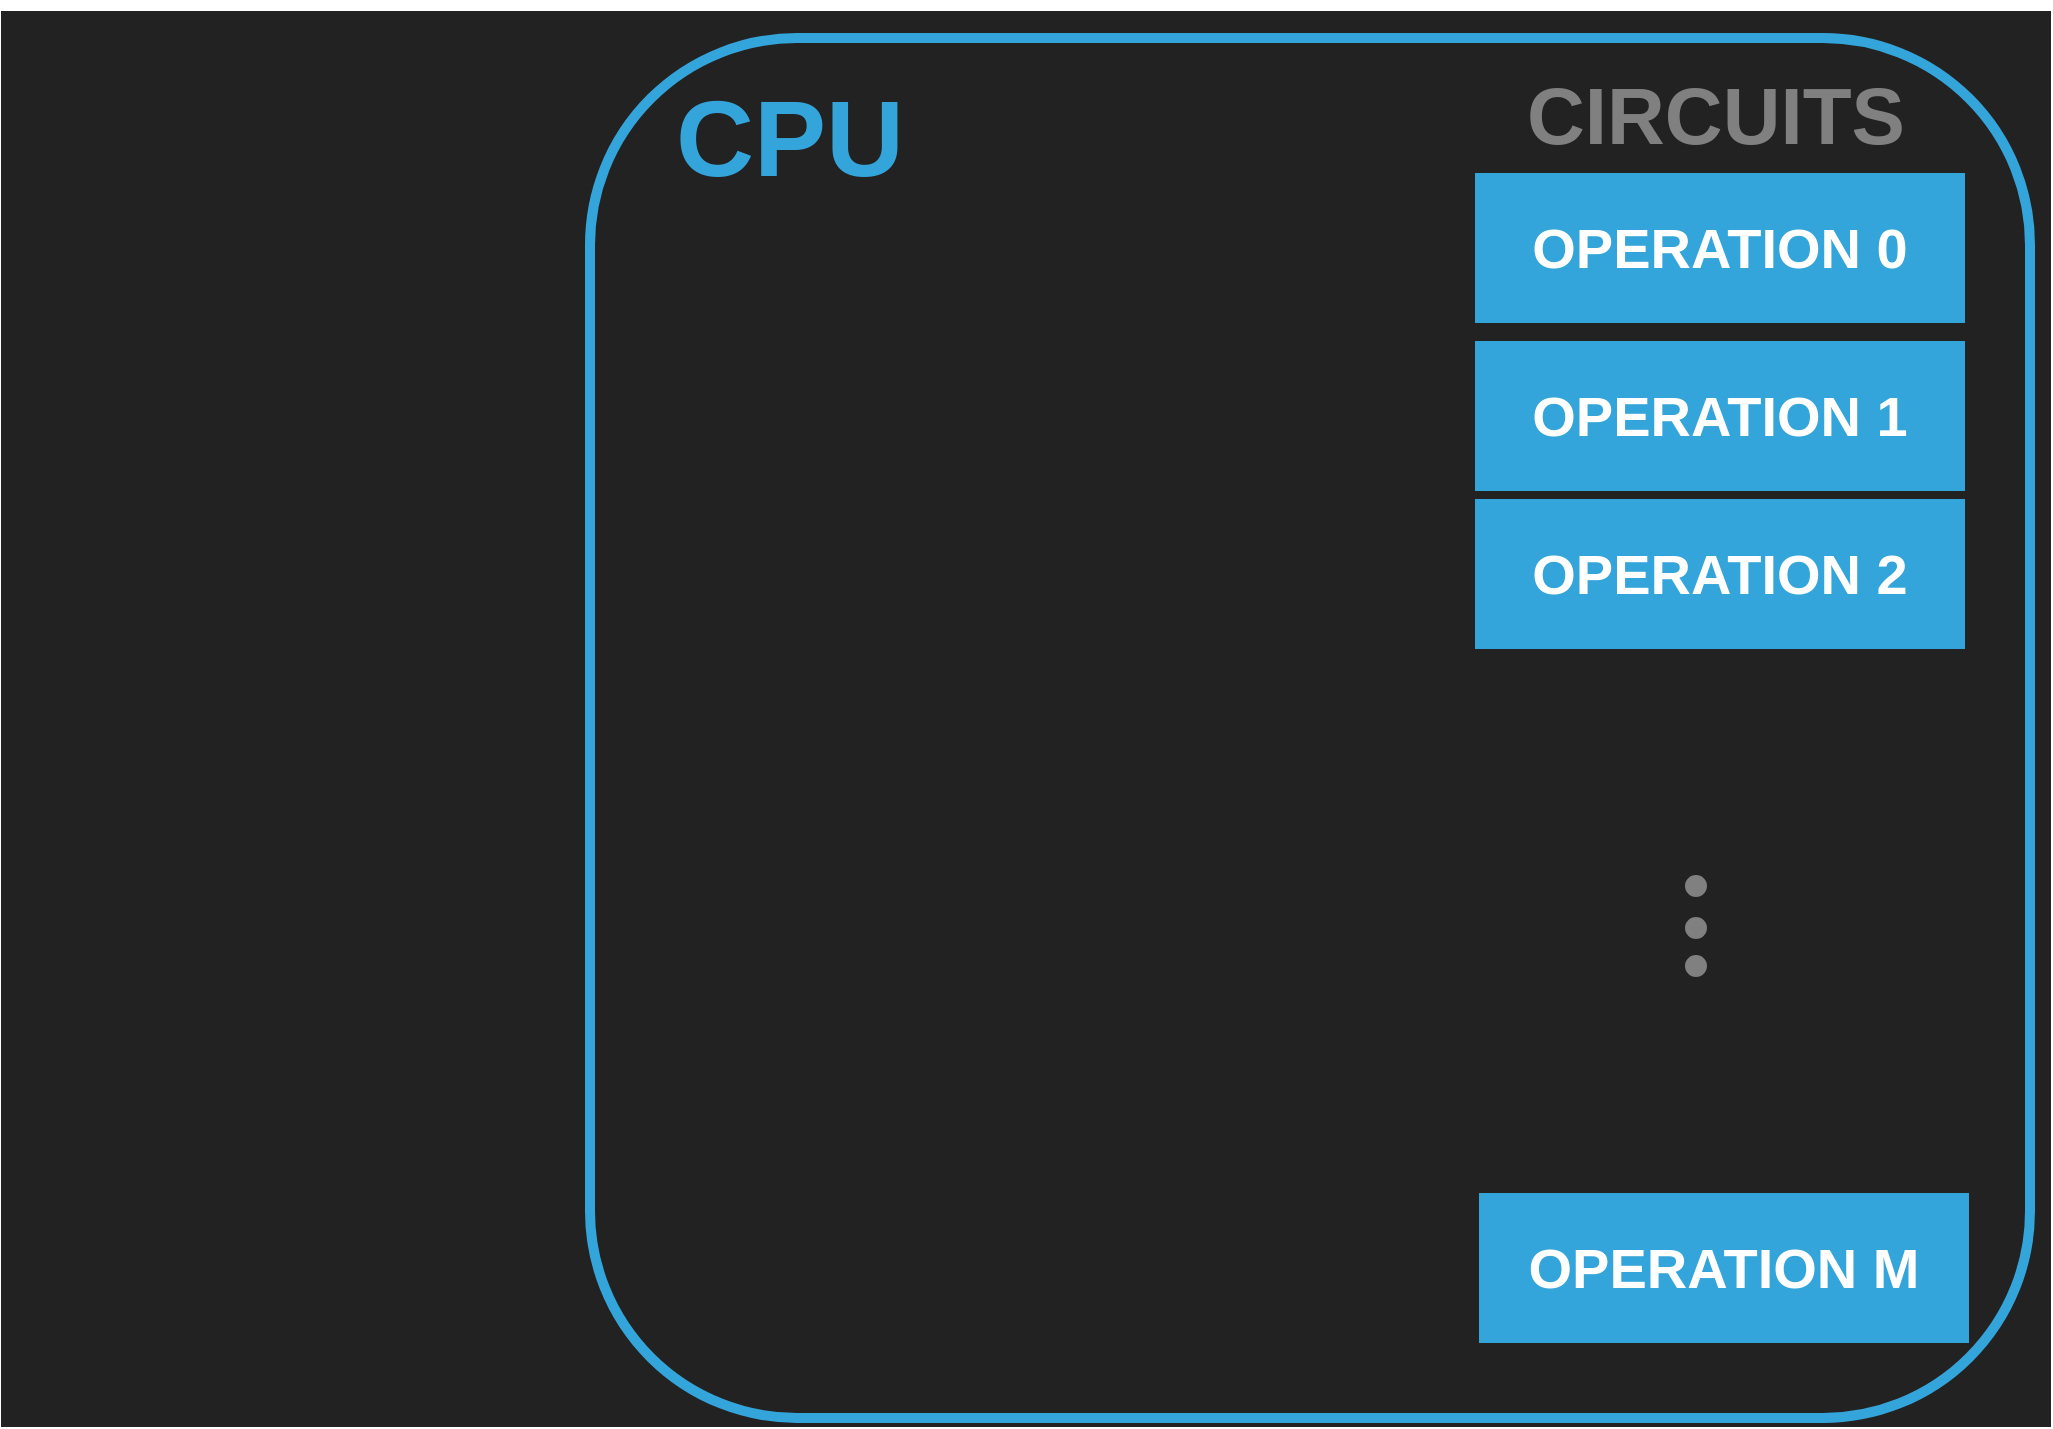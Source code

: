 <mxfile version="16.5.1" type="device"><diagram id="MzFRYrIQDGrxXR6xOkgP" name="Page-1"><mxGraphModel dx="1261" dy="896" grid="0" gridSize="10" guides="1" tooltips="1" connect="1" arrows="1" fold="1" page="1" pageScale="1" pageWidth="1600" pageHeight="900" math="1" shadow="0"><root><mxCell id="0"/><mxCell id="1" style="locked=1;" parent="0"/><mxCell id="fvqdaD4WviGxnvaseCGw-15" value="" style="whiteSpace=wrap;html=1;fontFamily=Helvetica;fontSize=40;fontColor=#808080;strokeColor=#222222;strokeWidth=5;fillColor=#222222;" vertex="1" parent="1"><mxGeometry x="58" y="129" width="1020" height="703" as="geometry"/></mxCell><mxCell id="fvqdaD4WviGxnvaseCGw-475" value="CPU" style="locked=1;" parent="0"/><mxCell id="fvqdaD4WviGxnvaseCGw-3" value="&lt;h1 style=&quot;font-size: 54px;&quot;&gt;&lt;font color=&quot;#34a5da&quot; style=&quot;font-size: 54px;&quot;&gt;CPU&lt;/font&gt;&lt;/h1&gt;" style="rounded=0;whiteSpace=wrap;html=1;strokeColor=none;strokeWidth=5;fillColor=none;fontSize=54;fontStyle=0;fontFamily=Helvetica;" vertex="1" parent="fvqdaD4WviGxnvaseCGw-475"><mxGeometry x="390" y="160" width="120" height="60" as="geometry"/></mxCell><mxCell id="fvqdaD4WviGxnvaseCGw-2" value="" style="rounded=1;whiteSpace=wrap;html=1;fillColor=none;strokeWidth=5;strokeColor=#34A5DA;" vertex="1" parent="fvqdaD4WviGxnvaseCGw-475"><mxGeometry x="350" y="140" width="720" height="690" as="geometry"/></mxCell><mxCell id="fvqdaD4WviGxnvaseCGw-16" value="ops" style="" parent="0"/><mxCell id="fvqdaD4WviGxnvaseCGw-4" value="OPERATION 0" style="rounded=0;whiteSpace=wrap;html=1;fontFamily=Helvetica;fontSize=28;fontColor=#FFFFFF;strokeColor=#34A5DA;strokeWidth=5;fillColor=#34A5DA;fontStyle=1" vertex="1" parent="fvqdaD4WviGxnvaseCGw-16"><mxGeometry x="795" y="210" width="240" height="70" as="geometry"/></mxCell><mxCell id="fvqdaD4WviGxnvaseCGw-6" value="OPERATION 1" style="rounded=0;whiteSpace=wrap;html=1;fontFamily=Helvetica;fontSize=28;fontColor=#FFFFFF;strokeColor=#34A5DA;strokeWidth=5;fillColor=#34A5DA;fontStyle=1" vertex="1" parent="fvqdaD4WviGxnvaseCGw-16"><mxGeometry x="795" y="294" width="240" height="70" as="geometry"/></mxCell><mxCell id="fvqdaD4WviGxnvaseCGw-7" value="OPERATION 2&lt;span style=&quot;color: rgba(0 , 0 , 0 , 0) ; font-family: monospace ; font-size: 0px ; font-weight: 400&quot;&gt;%3CmxGraphModel%3E%3Croot%3E%3CmxCell%20id%3D%220%22%2F%3E%3CmxCell%20id%3D%221%22%20parent%3D%220%22%2F%3E%3CmxCell%20id%3D%222%22%20value%3D%22OPERATION%201%22%20style%3D%22rounded%3D0%3BwhiteSpace%3Dwrap%3Bhtml%3D1%3BfontFamily%3DHelvetica%3BfontSize%3D28%3BfontColor%3D%23FFFFFF%3BstrokeColor%3D%2334A5DA%3BstrokeWidth%3D5%3BfillColor%3D%2334A5DA%3BfontStyle%3D1%22%20vertex%3D%221%22%20parent%3D%221%22%3E%3CmxGeometry%20x%3D%22795%22%20y%3D%22294%22%20width%3D%22240%22%20height%3D%2270%22%20as%3D%22geometry%22%2F%3E%3C%2FmxCell%3E%3C%2Froot%3E%3C%2FmxGraphModel%3E&lt;/span&gt;" style="rounded=0;whiteSpace=wrap;html=1;fontFamily=Helvetica;fontSize=28;fontColor=#FFFFFF;strokeColor=#34A5DA;strokeWidth=5;fillColor=#34A5DA;fontStyle=1" vertex="1" parent="fvqdaD4WviGxnvaseCGw-16"><mxGeometry x="795" y="373" width="240" height="70" as="geometry"/></mxCell><mxCell id="fvqdaD4WviGxnvaseCGw-8" value="OPERATION M" style="rounded=0;whiteSpace=wrap;html=1;fontFamily=Helvetica;fontSize=28;fontColor=#FFFFFF;strokeColor=#34A5DA;strokeWidth=5;fillColor=#34A5DA;fontStyle=1" vertex="1" parent="fvqdaD4WviGxnvaseCGw-16"><mxGeometry x="797" y="720" width="240" height="70" as="geometry"/></mxCell><mxCell id="fvqdaD4WviGxnvaseCGw-9" value="&lt;h1 style=&quot;font-size: 40px&quot;&gt;&lt;font style=&quot;font-size: 40px&quot;&gt;CIRCUITS&lt;/font&gt;&lt;/h1&gt;" style="rounded=0;whiteSpace=wrap;html=1;strokeColor=none;strokeWidth=5;fillColor=none;fontSize=40;fontStyle=0;fontFamily=Helvetica;fontColor=#808080;" vertex="1" parent="fvqdaD4WviGxnvaseCGw-16"><mxGeometry x="813" y="148" width="200" height="60" as="geometry"/></mxCell><mxCell id="fvqdaD4WviGxnvaseCGw-233" value="" style="group" vertex="1" connectable="0" parent="fvqdaD4WviGxnvaseCGw-16"><mxGeometry x="900" y="561" width="6" height="46" as="geometry"/></mxCell><mxCell id="fvqdaD4WviGxnvaseCGw-11" value="" style="ellipse;whiteSpace=wrap;html=1;aspect=fixed;fontFamily=Helvetica;fontSize=40;fontColor=#808080;strokeColor=#808080;strokeWidth=5;fillColor=#808080;" vertex="1" parent="fvqdaD4WviGxnvaseCGw-233"><mxGeometry width="6" height="6" as="geometry"/></mxCell><mxCell id="fvqdaD4WviGxnvaseCGw-13" value="" style="ellipse;whiteSpace=wrap;html=1;aspect=fixed;fontFamily=Helvetica;fontSize=40;fontColor=#808080;strokeColor=#808080;strokeWidth=5;fillColor=#808080;" vertex="1" parent="fvqdaD4WviGxnvaseCGw-233"><mxGeometry y="21" width="6" height="6" as="geometry"/></mxCell><mxCell id="fvqdaD4WviGxnvaseCGw-14" value="" style="ellipse;whiteSpace=wrap;html=1;aspect=fixed;fontFamily=Helvetica;fontSize=40;fontColor=#808080;strokeColor=#808080;strokeWidth=5;fillColor=#808080;" vertex="1" parent="fvqdaD4WviGxnvaseCGw-233"><mxGeometry y="40" width="6" height="6" as="geometry"/></mxCell><mxCell id="fvqdaD4WviGxnvaseCGw-55" value="GPRS" style="locked=1;" parent="0" visible="0"/><mxCell id="fvqdaD4WviGxnvaseCGw-38" value="" style="shape=table;startSize=0;container=1;collapsible=0;childLayout=tableLayout;fontFamily=Helvetica;fontSize=28;fontColor=#34A5DA;strokeColor=#808080;strokeWidth=2;fillColor=none;fontStyle=1;swimlaneLine=1;" vertex="1" parent="fvqdaD4WviGxnvaseCGw-55"><mxGeometry x="460" y="438" width="298.5" height="230" as="geometry"/></mxCell><mxCell id="fvqdaD4WviGxnvaseCGw-39" value="" style="shape=tableRow;horizontal=0;startSize=0;swimlaneHead=0;swimlaneBody=0;top=0;left=0;bottom=0;right=0;collapsible=0;dropTarget=0;fillColor=none;points=[[0,0.5],[1,0.5]];portConstraint=eastwest;fontFamily=Helvetica;fontSize=28;fontColor=#808080;strokeColor=#222222;strokeWidth=2;swimlaneLine=1;" vertex="1" parent="fvqdaD4WviGxnvaseCGw-38"><mxGeometry width="298.5" height="46" as="geometry"/></mxCell><mxCell id="fvqdaD4WviGxnvaseCGw-40" value="&lt;font color=&quot;#34a5da&quot;&gt;&lt;b&gt;R0&lt;/b&gt;&lt;/font&gt;" style="shape=partialRectangle;html=1;whiteSpace=wrap;connectable=0;overflow=hidden;fillColor=none;top=0;left=0;bottom=0;right=0;pointerEvents=1;fontFamily=Helvetica;fontSize=28;fontColor=#808080;strokeColor=#222222;strokeWidth=2;swimlaneLine=1;" vertex="1" parent="fvqdaD4WviGxnvaseCGw-39"><mxGeometry width="78" height="46" as="geometry"><mxRectangle width="78" height="46" as="alternateBounds"/></mxGeometry></mxCell><mxCell id="fvqdaD4WviGxnvaseCGw-41" value="&lt;font color=&quot;#34a5da&quot;&gt;&lt;b&gt;VALUE&lt;/b&gt;&lt;/font&gt;" style="shape=partialRectangle;html=1;whiteSpace=wrap;connectable=0;overflow=hidden;fillColor=none;top=0;left=0;bottom=0;right=0;pointerEvents=1;fontFamily=Helvetica;fontSize=28;fontColor=#808080;strokeColor=#222222;strokeWidth=2;swimlaneLine=1;" vertex="1" parent="fvqdaD4WviGxnvaseCGw-39"><mxGeometry x="78" width="221" height="46" as="geometry"><mxRectangle width="221" height="46" as="alternateBounds"/></mxGeometry></mxCell><mxCell id="fvqdaD4WviGxnvaseCGw-42" value="" style="shape=tableRow;horizontal=0;startSize=0;swimlaneHead=0;swimlaneBody=0;top=0;left=0;bottom=0;right=0;collapsible=0;dropTarget=0;fillColor=none;points=[[0,0.5],[1,0.5]];portConstraint=eastwest;fontFamily=Helvetica;fontSize=28;fontColor=#808080;strokeColor=#222222;strokeWidth=2;swimlaneLine=1;" vertex="1" parent="fvqdaD4WviGxnvaseCGw-38"><mxGeometry y="46" width="298.5" height="46" as="geometry"/></mxCell><mxCell id="fvqdaD4WviGxnvaseCGw-43" value="&lt;b style=&quot;color: rgb(52 , 165 , 218)&quot;&gt;R1&lt;/b&gt;" style="shape=partialRectangle;html=1;whiteSpace=wrap;connectable=0;overflow=hidden;fillColor=none;top=0;left=0;bottom=0;right=0;pointerEvents=1;fontFamily=Helvetica;fontSize=28;fontColor=#808080;strokeColor=#222222;strokeWidth=2;swimlaneLine=1;" vertex="1" parent="fvqdaD4WviGxnvaseCGw-42"><mxGeometry width="78" height="46" as="geometry"><mxRectangle width="78" height="46" as="alternateBounds"/></mxGeometry></mxCell><mxCell id="fvqdaD4WviGxnvaseCGw-44" value="&lt;span style=&quot;color: rgb(52 , 165 , 218)&quot;&gt;&lt;b&gt;VALUE&lt;/b&gt;&lt;/span&gt;" style="shape=partialRectangle;html=1;whiteSpace=wrap;connectable=0;overflow=hidden;fillColor=none;top=0;left=0;bottom=0;right=0;pointerEvents=1;fontFamily=Helvetica;fontSize=28;fontColor=#808080;strokeColor=#222222;strokeWidth=2;swimlaneLine=1;" vertex="1" parent="fvqdaD4WviGxnvaseCGw-42"><mxGeometry x="78" width="221" height="46" as="geometry"><mxRectangle width="221" height="46" as="alternateBounds"/></mxGeometry></mxCell><mxCell id="fvqdaD4WviGxnvaseCGw-45" value="" style="shape=tableRow;horizontal=0;startSize=0;swimlaneHead=0;swimlaneBody=0;top=0;left=0;bottom=0;right=0;collapsible=0;dropTarget=0;fillColor=none;points=[[0,0.5],[1,0.5]];portConstraint=eastwest;fontFamily=Helvetica;fontSize=28;fontColor=#808080;strokeColor=#222222;strokeWidth=2;swimlaneLine=1;" vertex="1" parent="fvqdaD4WviGxnvaseCGw-38"><mxGeometry y="92" width="298.5" height="46" as="geometry"/></mxCell><mxCell id="fvqdaD4WviGxnvaseCGw-46" value="&lt;b style=&quot;color: rgb(52 , 165 , 218)&quot;&gt;R2&lt;/b&gt;" style="shape=partialRectangle;html=1;whiteSpace=wrap;connectable=0;overflow=hidden;fillColor=none;top=0;left=0;bottom=0;right=0;pointerEvents=1;fontFamily=Helvetica;fontSize=28;fontColor=#808080;strokeColor=#222222;strokeWidth=2;swimlaneLine=1;" vertex="1" parent="fvqdaD4WviGxnvaseCGw-45"><mxGeometry width="78" height="46" as="geometry"><mxRectangle width="78" height="46" as="alternateBounds"/></mxGeometry></mxCell><mxCell id="fvqdaD4WviGxnvaseCGw-47" value="&lt;span style=&quot;color: rgb(52 , 165 , 218)&quot;&gt;&lt;b&gt;VALUE&lt;/b&gt;&lt;/span&gt;" style="shape=partialRectangle;html=1;whiteSpace=wrap;connectable=0;overflow=hidden;fillColor=none;top=0;left=0;bottom=0;right=0;pointerEvents=1;fontFamily=Helvetica;fontSize=28;fontColor=#808080;strokeColor=#222222;strokeWidth=2;swimlaneLine=1;" vertex="1" parent="fvqdaD4WviGxnvaseCGw-45"><mxGeometry x="78" width="221" height="46" as="geometry"><mxRectangle width="221" height="46" as="alternateBounds"/></mxGeometry></mxCell><mxCell id="fvqdaD4WviGxnvaseCGw-48" value="" style="shape=tableRow;horizontal=0;startSize=0;swimlaneHead=0;swimlaneBody=0;top=0;left=0;bottom=0;right=0;collapsible=0;dropTarget=0;fillColor=none;points=[[0,0.5],[1,0.5]];portConstraint=eastwest;fontFamily=Helvetica;fontSize=28;fontColor=#808080;strokeColor=#222222;strokeWidth=2;swimlaneLine=1;" vertex="1" parent="fvqdaD4WviGxnvaseCGw-38"><mxGeometry y="138" width="298.5" height="46" as="geometry"/></mxCell><mxCell id="fvqdaD4WviGxnvaseCGw-49" value="&lt;b style=&quot;color: rgb(52 , 165 , 218)&quot;&gt;R3&lt;/b&gt;" style="shape=partialRectangle;html=1;whiteSpace=wrap;connectable=0;overflow=hidden;fillColor=none;top=0;left=0;bottom=0;right=0;pointerEvents=1;fontFamily=Helvetica;fontSize=28;fontColor=#808080;strokeColor=#222222;strokeWidth=2;swimlaneLine=1;" vertex="1" parent="fvqdaD4WviGxnvaseCGw-48"><mxGeometry width="78" height="46" as="geometry"><mxRectangle width="78" height="46" as="alternateBounds"/></mxGeometry></mxCell><mxCell id="fvqdaD4WviGxnvaseCGw-50" value="&lt;span style=&quot;color: rgb(52 , 165 , 218)&quot;&gt;&lt;b&gt;VALUE&lt;/b&gt;&lt;/span&gt;" style="shape=partialRectangle;html=1;whiteSpace=wrap;connectable=0;overflow=hidden;fillColor=none;top=0;left=0;bottom=0;right=0;pointerEvents=1;fontFamily=Helvetica;fontSize=28;fontColor=#808080;strokeColor=#222222;strokeWidth=2;swimlaneLine=1;" vertex="1" parent="fvqdaD4WviGxnvaseCGw-48"><mxGeometry x="78" width="221" height="46" as="geometry"><mxRectangle width="221" height="46" as="alternateBounds"/></mxGeometry></mxCell><mxCell id="fvqdaD4WviGxnvaseCGw-51" value="" style="shape=tableRow;horizontal=0;startSize=0;swimlaneHead=0;swimlaneBody=0;top=0;left=0;bottom=0;right=0;collapsible=0;dropTarget=0;fillColor=none;points=[[0,0.5],[1,0.5]];portConstraint=eastwest;fontFamily=Helvetica;fontSize=28;fontColor=#808080;strokeColor=#222222;strokeWidth=2;swimlaneLine=1;" vertex="1" parent="fvqdaD4WviGxnvaseCGw-38"><mxGeometry y="184" width="298.5" height="46" as="geometry"/></mxCell><mxCell id="fvqdaD4WviGxnvaseCGw-52" value="&lt;b style=&quot;color: rgb(52 , 165 , 218)&quot;&gt;R4&lt;/b&gt;" style="shape=partialRectangle;html=1;whiteSpace=wrap;connectable=0;overflow=hidden;fillColor=none;top=0;left=0;bottom=0;right=0;pointerEvents=1;fontFamily=Helvetica;fontSize=28;fontColor=#808080;strokeColor=#222222;strokeWidth=2;swimlaneLine=1;" vertex="1" parent="fvqdaD4WviGxnvaseCGw-51"><mxGeometry width="78" height="46" as="geometry"><mxRectangle width="78" height="46" as="alternateBounds"/></mxGeometry></mxCell><mxCell id="fvqdaD4WviGxnvaseCGw-53" value="&lt;span style=&quot;color: rgb(52 , 165 , 218)&quot;&gt;&lt;b&gt;VALUE&lt;/b&gt;&lt;/span&gt;" style="shape=partialRectangle;html=1;whiteSpace=wrap;connectable=0;overflow=hidden;fillColor=none;top=0;left=0;bottom=0;right=0;pointerEvents=1;fontFamily=Helvetica;fontSize=28;fontColor=#808080;strokeColor=#222222;strokeWidth=2;swimlaneLine=1;" vertex="1" parent="fvqdaD4WviGxnvaseCGw-51"><mxGeometry x="78" width="221" height="46" as="geometry"><mxRectangle width="221" height="46" as="alternateBounds"/></mxGeometry></mxCell><mxCell id="fvqdaD4WviGxnvaseCGw-54" value="&lt;h1 style=&quot;font-size: 27px&quot;&gt;&lt;font style=&quot;font-size: 27px&quot;&gt;Typically &amp;lt; 50&lt;/font&gt;&lt;/h1&gt;" style="rounded=0;whiteSpace=wrap;html=1;strokeColor=none;strokeWidth=5;fillColor=none;fontSize=27;fontStyle=0;fontFamily=Helvetica;fontColor=#808080;" vertex="1" parent="fvqdaD4WviGxnvaseCGw-55"><mxGeometry x="509.25" y="672" width="200" height="60" as="geometry"/></mxCell><mxCell id="fvqdaD4WviGxnvaseCGw-56" value="IR" style="locked=1;" parent="0" visible="0"/><mxCell id="fvqdaD4WviGxnvaseCGw-57" value="" style="shape=table;startSize=0;container=1;collapsible=0;childLayout=tableLayout;fontFamily=Helvetica;fontSize=28;fontColor=#34A5DA;strokeColor=#808080;strokeWidth=2;fillColor=none;fontStyle=1;swimlaneLine=1;" vertex="1" parent="fvqdaD4WviGxnvaseCGw-56"><mxGeometry x="460" y="349" width="298.5" height="46" as="geometry"/></mxCell><mxCell id="fvqdaD4WviGxnvaseCGw-58" value="" style="shape=tableRow;horizontal=0;startSize=0;swimlaneHead=0;swimlaneBody=0;top=0;left=0;bottom=0;right=0;collapsible=0;dropTarget=0;fillColor=none;points=[[0,0.5],[1,0.5]];portConstraint=eastwest;fontFamily=Helvetica;fontSize=28;fontColor=#808080;strokeColor=#222222;strokeWidth=2;swimlaneLine=1;" vertex="1" parent="fvqdaD4WviGxnvaseCGw-57"><mxGeometry width="298.5" height="46" as="geometry"/></mxCell><mxCell id="fvqdaD4WviGxnvaseCGw-59" value="&lt;font color=&quot;#34a5da&quot;&gt;&lt;b&gt;IR&lt;/b&gt;&lt;/font&gt;" style="shape=partialRectangle;html=1;whiteSpace=wrap;connectable=0;overflow=hidden;fillColor=none;top=0;left=0;bottom=0;right=0;pointerEvents=1;fontFamily=Helvetica;fontSize=28;fontColor=#808080;strokeColor=#222222;strokeWidth=2;swimlaneLine=1;" vertex="1" parent="fvqdaD4WviGxnvaseCGw-58"><mxGeometry width="78" height="46" as="geometry"><mxRectangle width="78" height="46" as="alternateBounds"/></mxGeometry></mxCell><mxCell id="fvqdaD4WviGxnvaseCGw-60" value="&lt;font color=&quot;#34a5da&quot;&gt;&lt;b&gt;OPCODE&amp;nbsp;&lt;/b&gt;&lt;/font&gt;" style="shape=partialRectangle;html=1;whiteSpace=wrap;connectable=0;overflow=hidden;fillColor=none;top=0;left=0;bottom=0;right=0;pointerEvents=1;fontFamily=Helvetica;fontSize=28;fontColor=#808080;strokeColor=#222222;strokeWidth=2;swimlaneLine=1;" vertex="1" parent="fvqdaD4WviGxnvaseCGw-58"><mxGeometry x="78" width="221" height="46" as="geometry"><mxRectangle width="221" height="46" as="alternateBounds"/></mxGeometry></mxCell><mxCell id="fvqdaD4WviGxnvaseCGw-77" value="PC" style="locked=1;" parent="0" visible="0"/><mxCell id="fvqdaD4WviGxnvaseCGw-73" value="" style="shape=table;startSize=0;container=1;collapsible=0;childLayout=tableLayout;fontFamily=Helvetica;fontSize=28;fontColor=#34A5DA;strokeColor=#808080;strokeWidth=2;fillColor=none;fontStyle=1;swimlaneLine=1;" vertex="1" parent="fvqdaD4WviGxnvaseCGw-77"><mxGeometry x="458" y="287" width="298.5" height="46" as="geometry"/></mxCell><mxCell id="fvqdaD4WviGxnvaseCGw-74" value="" style="shape=tableRow;horizontal=0;startSize=0;swimlaneHead=0;swimlaneBody=0;top=0;left=0;bottom=0;right=0;collapsible=0;dropTarget=0;fillColor=none;points=[[0,0.5],[1,0.5]];portConstraint=eastwest;fontFamily=Helvetica;fontSize=28;fontColor=#808080;strokeColor=#222222;strokeWidth=2;swimlaneLine=1;" vertex="1" parent="fvqdaD4WviGxnvaseCGw-73"><mxGeometry width="298.5" height="46" as="geometry"/></mxCell><mxCell id="fvqdaD4WviGxnvaseCGw-75" value="&lt;font color=&quot;#34a5da&quot;&gt;&lt;b&gt;PC&lt;/b&gt;&lt;/font&gt;" style="shape=partialRectangle;html=1;whiteSpace=wrap;connectable=0;overflow=hidden;fillColor=none;top=0;left=0;bottom=0;right=0;pointerEvents=1;fontFamily=Helvetica;fontSize=28;fontColor=#808080;strokeColor=none;strokeWidth=2;swimlaneLine=1;" vertex="1" parent="fvqdaD4WviGxnvaseCGw-74"><mxGeometry width="78" height="46" as="geometry"><mxRectangle width="78" height="46" as="alternateBounds"/></mxGeometry></mxCell><mxCell id="fvqdaD4WviGxnvaseCGw-76" value="&lt;font color=&quot;#34a5da&quot;&gt;&lt;b&gt;ADDRESS&lt;/b&gt;&lt;/font&gt;" style="shape=partialRectangle;html=1;whiteSpace=wrap;connectable=0;overflow=hidden;fillColor=none;top=0;left=0;bottom=0;right=0;pointerEvents=1;fontFamily=Helvetica;fontSize=28;fontColor=#808080;strokeColor=#222222;strokeWidth=2;swimlaneLine=1;" vertex="1" parent="fvqdaD4WviGxnvaseCGw-74"><mxGeometry x="78" width="221" height="46" as="geometry"><mxRectangle width="221" height="46" as="alternateBounds"/></mxGeometry></mxCell><mxCell id="fvqdaD4WviGxnvaseCGw-79" value="Memory Bus" style="locked=1;" parent="0" visible="0"/><mxCell id="fvqdaD4WviGxnvaseCGw-81" value="" style="endArrow=none;html=1;rounded=0;fontFamily=Helvetica;fontSize=20;fontColor=#34A5DA;strokeWidth=3;strokeColor=#34A5DA;" edge="1" parent="fvqdaD4WviGxnvaseCGw-79"><mxGeometry width="50" height="50" relative="1" as="geometry"><mxPoint x="276.5" y="341" as="sourcePoint"/><mxPoint x="431.5" y="341" as="targetPoint"/></mxGeometry></mxCell><mxCell id="fvqdaD4WviGxnvaseCGw-82" value="" style="endArrow=none;html=1;rounded=0;fontFamily=Helvetica;fontSize=20;fontColor=#34A5DA;strokeWidth=3;strokeColor=#34A5DA;" edge="1" parent="fvqdaD4WviGxnvaseCGw-79"><mxGeometry width="50" height="50" relative="1" as="geometry"><mxPoint x="276.5" y="431" as="sourcePoint"/><mxPoint x="431.5" y="431" as="targetPoint"/></mxGeometry></mxCell><mxCell id="fvqdaD4WviGxnvaseCGw-83" value="" style="endArrow=none;html=1;rounded=0;fontFamily=Helvetica;fontSize=20;fontColor=#34A5DA;strokeWidth=3;strokeColor=#34A5DA;" edge="1" parent="fvqdaD4WviGxnvaseCGw-79"><mxGeometry width="50" height="50" relative="1" as="geometry"><mxPoint x="276.5" y="462" as="sourcePoint"/><mxPoint x="431.5" y="462" as="targetPoint"/></mxGeometry></mxCell><mxCell id="fvqdaD4WviGxnvaseCGw-84" value="" style="endArrow=none;html=1;rounded=0;fontFamily=Helvetica;fontSize=20;fontColor=#34A5DA;strokeWidth=3;strokeColor=#34A5DA;" edge="1" parent="fvqdaD4WviGxnvaseCGw-79"><mxGeometry width="50" height="50" relative="1" as="geometry"><mxPoint x="276.5" y="400" as="sourcePoint"/><mxPoint x="431.5" y="400" as="targetPoint"/></mxGeometry></mxCell><mxCell id="fvqdaD4WviGxnvaseCGw-85" value="" style="endArrow=none;html=1;rounded=0;fontFamily=Helvetica;fontSize=20;fontColor=#34A5DA;strokeWidth=3;strokeColor=#34A5DA;" edge="1" parent="fvqdaD4WviGxnvaseCGw-79"><mxGeometry width="50" height="50" relative="1" as="geometry"><mxPoint x="276.5" y="356" as="sourcePoint"/><mxPoint x="431.5" y="356" as="targetPoint"/></mxGeometry></mxCell><mxCell id="fvqdaD4WviGxnvaseCGw-86" value="" style="endArrow=none;html=1;rounded=0;fontFamily=Helvetica;fontSize=20;fontColor=#34A5DA;strokeWidth=3;strokeColor=#34A5DA;" edge="1" parent="fvqdaD4WviGxnvaseCGw-79"><mxGeometry width="50" height="50" relative="1" as="geometry"><mxPoint x="276.5" y="446" as="sourcePoint"/><mxPoint x="431.5" y="446" as="targetPoint"/></mxGeometry></mxCell><mxCell id="fvqdaD4WviGxnvaseCGw-87" value="" style="endArrow=none;html=1;rounded=0;fontFamily=Helvetica;fontSize=20;fontColor=#34A5DA;strokeWidth=3;strokeColor=#34A5DA;" edge="1" parent="fvqdaD4WviGxnvaseCGw-79"><mxGeometry width="50" height="50" relative="1" as="geometry"><mxPoint x="276.5" y="371" as="sourcePoint"/><mxPoint x="431.5" y="371" as="targetPoint"/></mxGeometry></mxCell><mxCell id="fvqdaD4WviGxnvaseCGw-88" value="" style="endArrow=none;html=1;rounded=0;fontFamily=Helvetica;fontSize=20;fontColor=#34A5DA;strokeWidth=3;strokeColor=#34A5DA;" edge="1" parent="fvqdaD4WviGxnvaseCGw-79"><mxGeometry width="50" height="50" relative="1" as="geometry"><mxPoint x="276.5" y="385" as="sourcePoint"/><mxPoint x="431.5" y="385" as="targetPoint"/></mxGeometry></mxCell><mxCell id="fvqdaD4WviGxnvaseCGw-89" value="" style="endArrow=none;html=1;rounded=0;fontFamily=Helvetica;fontSize=20;fontColor=#34A5DA;strokeWidth=3;strokeColor=#34A5DA;" edge="1" parent="fvqdaD4WviGxnvaseCGw-79"><mxGeometry width="50" height="50" relative="1" as="geometry"><mxPoint x="276.5" y="415" as="sourcePoint"/><mxPoint x="431.5" y="415" as="targetPoint"/></mxGeometry></mxCell><mxCell id="fvqdaD4WviGxnvaseCGw-90" value="" style="endArrow=none;html=1;rounded=0;fontFamily=Helvetica;fontSize=20;fontColor=#34A5DA;strokeWidth=3;strokeColor=#34A5DA;" edge="1" parent="fvqdaD4WviGxnvaseCGw-79"><mxGeometry width="50" height="50" relative="1" as="geometry"><mxPoint x="276.5" y="478" as="sourcePoint"/><mxPoint x="431.5" y="478" as="targetPoint"/></mxGeometry></mxCell><mxCell id="fvqdaD4WviGxnvaseCGw-91" value="" style="endArrow=none;html=1;rounded=0;fontFamily=Helvetica;fontSize=20;fontColor=#34A5DA;strokeWidth=3;strokeColor=#34A5DA;" edge="1" parent="fvqdaD4WviGxnvaseCGw-79"><mxGeometry width="50" height="50" relative="1" as="geometry"><mxPoint x="276.5" y="568" as="sourcePoint"/><mxPoint x="431.5" y="568" as="targetPoint"/></mxGeometry></mxCell><mxCell id="fvqdaD4WviGxnvaseCGw-92" value="" style="endArrow=none;html=1;rounded=0;fontFamily=Helvetica;fontSize=20;fontColor=#34A5DA;strokeWidth=3;strokeColor=#34A5DA;" edge="1" parent="fvqdaD4WviGxnvaseCGw-79"><mxGeometry width="50" height="50" relative="1" as="geometry"><mxPoint x="276.5" y="599" as="sourcePoint"/><mxPoint x="431.5" y="599" as="targetPoint"/></mxGeometry></mxCell><mxCell id="fvqdaD4WviGxnvaseCGw-93" value="" style="endArrow=none;html=1;rounded=0;fontFamily=Helvetica;fontSize=20;fontColor=#34A5DA;strokeWidth=3;strokeColor=#34A5DA;" edge="1" parent="fvqdaD4WviGxnvaseCGw-79"><mxGeometry width="50" height="50" relative="1" as="geometry"><mxPoint x="276.5" y="537" as="sourcePoint"/><mxPoint x="431.5" y="537" as="targetPoint"/></mxGeometry></mxCell><mxCell id="fvqdaD4WviGxnvaseCGw-94" value="" style="endArrow=none;html=1;rounded=0;fontFamily=Helvetica;fontSize=20;fontColor=#34A5DA;strokeWidth=3;strokeColor=#34A5DA;" edge="1" parent="fvqdaD4WviGxnvaseCGw-79"><mxGeometry width="50" height="50" relative="1" as="geometry"><mxPoint x="276.5" y="493" as="sourcePoint"/><mxPoint x="431.5" y="493" as="targetPoint"/></mxGeometry></mxCell><mxCell id="fvqdaD4WviGxnvaseCGw-95" value="" style="endArrow=none;html=1;rounded=0;fontFamily=Helvetica;fontSize=20;fontColor=#34A5DA;strokeWidth=3;strokeColor=#34A5DA;" edge="1" parent="fvqdaD4WviGxnvaseCGw-79"><mxGeometry width="50" height="50" relative="1" as="geometry"><mxPoint x="276.5" y="583" as="sourcePoint"/><mxPoint x="431.5" y="583" as="targetPoint"/></mxGeometry></mxCell><mxCell id="fvqdaD4WviGxnvaseCGw-96" value="" style="endArrow=none;html=1;rounded=0;fontFamily=Helvetica;fontSize=20;fontColor=#34A5DA;strokeWidth=3;strokeColor=#34A5DA;" edge="1" parent="fvqdaD4WviGxnvaseCGw-79"><mxGeometry width="50" height="50" relative="1" as="geometry"><mxPoint x="276.5" y="508" as="sourcePoint"/><mxPoint x="431.5" y="508" as="targetPoint"/></mxGeometry></mxCell><mxCell id="fvqdaD4WviGxnvaseCGw-97" value="" style="endArrow=none;html=1;rounded=0;fontFamily=Helvetica;fontSize=20;fontColor=#34A5DA;strokeWidth=3;strokeColor=#34A5DA;" edge="1" parent="fvqdaD4WviGxnvaseCGw-79"><mxGeometry width="50" height="50" relative="1" as="geometry"><mxPoint x="276.5" y="522" as="sourcePoint"/><mxPoint x="431.5" y="522" as="targetPoint"/></mxGeometry></mxCell><mxCell id="fvqdaD4WviGxnvaseCGw-98" value="" style="endArrow=none;html=1;rounded=0;fontFamily=Helvetica;fontSize=20;fontColor=#34A5DA;strokeWidth=3;strokeColor=#34A5DA;" edge="1" parent="fvqdaD4WviGxnvaseCGw-79"><mxGeometry width="50" height="50" relative="1" as="geometry"><mxPoint x="276.5" y="552" as="sourcePoint"/><mxPoint x="431.5" y="552" as="targetPoint"/></mxGeometry></mxCell><mxCell id="fvqdaD4WviGxnvaseCGw-78" value="MEMORY&lt;br style=&quot;font-size: 20px;&quot;&gt;BUS" style="rounded=0;whiteSpace=wrap;html=1;fontFamily=Helvetica;fontSize=20;fontColor=#FFFFFF;strokeColor=#34A5DA;strokeWidth=5;fillColor=#34A5DA;fontStyle=1" vertex="1" parent="fvqdaD4WviGxnvaseCGw-79"><mxGeometry x="309" y="330" width="90" height="281" as="geometry"/></mxCell><mxCell id="fvqdaD4WviGxnvaseCGw-275" value="MemoryTitle" style="locked=1;" parent="0" visible="0"/><mxCell id="fvqdaD4WviGxnvaseCGw-161" value="&lt;h1 style=&quot;font-size: 40px&quot;&gt;&lt;font style=&quot;font-size: 40px&quot;&gt;MEMORY&lt;/font&gt;&lt;/h1&gt;" style="rounded=0;whiteSpace=wrap;html=1;strokeColor=none;strokeWidth=5;fillColor=none;fontSize=40;fontStyle=0;fontFamily=Helvetica;fontColor=#808080;" vertex="1" parent="fvqdaD4WviGxnvaseCGw-275"><mxGeometry x="69" y="125" width="200" height="60" as="geometry"/></mxCell><mxCell id="fvqdaD4WviGxnvaseCGw-276" value="&lt;h1 style=&quot;font-size: 23px;&quot;&gt;&lt;span style=&quot;font-size: 23px;&quot;&gt;Typically on the order of 10&lt;sup style=&quot;font-size: 23px;&quot;&gt;9&lt;/sup&gt;&lt;/span&gt;&lt;/h1&gt;" style="rounded=0;whiteSpace=wrap;html=1;strokeColor=none;strokeWidth=5;fillColor=none;fontSize=23;fontStyle=0;fontFamily=Helvetica;fontColor=#808080;" vertex="1" parent="fvqdaD4WviGxnvaseCGw-275"><mxGeometry x="61" y="770" width="221" height="60" as="geometry"/></mxCell><mxCell id="fvqdaD4WviGxnvaseCGw-160" value="Memory" style="locked=1;" parent="0" visible="0"/><mxCell id="fvqdaD4WviGxnvaseCGw-162" value="" style="shape=table;startSize=0;container=1;collapsible=0;childLayout=tableLayout;fontFamily=Helvetica;fontSize=24;fontColor=#34A5DA;strokeColor=#808080;strokeWidth=2;fillColor=none;fontStyle=1;swimlaneLine=1;" vertex="1" parent="fvqdaD4WviGxnvaseCGw-160"><mxGeometry x="69" y="182" width="200" height="445" as="geometry"/></mxCell><mxCell id="fvqdaD4WviGxnvaseCGw-163" value="" style="shape=tableRow;horizontal=0;startSize=0;swimlaneHead=0;swimlaneBody=0;top=0;left=0;bottom=0;right=0;collapsible=0;dropTarget=0;fillColor=none;points=[[0,0.5],[1,0.5]];portConstraint=eastwest;fontFamily=Helvetica;fontSize=28;fontColor=#808080;strokeColor=#222222;strokeWidth=2;swimlaneLine=1;" vertex="1" parent="fvqdaD4WviGxnvaseCGw-162"><mxGeometry width="200" height="37" as="geometry"/></mxCell><mxCell id="fvqdaD4WviGxnvaseCGw-164" value="&lt;font color=&quot;#34a5da&quot;&gt;&lt;span style=&quot;font-size: 24px&quot;&gt;&lt;b&gt;0&lt;/b&gt;&lt;/span&gt;&lt;/font&gt;" style="shape=partialRectangle;html=1;whiteSpace=wrap;connectable=0;overflow=hidden;fillColor=none;top=0;left=0;bottom=0;right=0;pointerEvents=1;fontFamily=Helvetica;fontSize=28;fontColor=#808080;strokeColor=#222222;strokeWidth=2;swimlaneLine=1;" vertex="1" parent="fvqdaD4WviGxnvaseCGw-163"><mxGeometry width="52" height="37" as="geometry"><mxRectangle width="52" height="37" as="alternateBounds"/></mxGeometry></mxCell><mxCell id="fvqdaD4WviGxnvaseCGw-165" value="&lt;font color=&quot;#34a5da&quot; style=&quot;font-size: 24px;&quot;&gt;&lt;b style=&quot;font-size: 24px;&quot;&gt;VALUE&lt;/b&gt;&lt;/font&gt;" style="shape=partialRectangle;html=1;whiteSpace=wrap;connectable=0;overflow=hidden;fillColor=none;top=0;left=0;bottom=0;right=0;pointerEvents=1;fontFamily=Helvetica;fontSize=24;fontColor=#808080;strokeColor=#222222;strokeWidth=2;swimlaneLine=1;" vertex="1" parent="fvqdaD4WviGxnvaseCGw-163"><mxGeometry x="52" width="148" height="37" as="geometry"><mxRectangle width="148" height="37" as="alternateBounds"/></mxGeometry></mxCell><mxCell id="fvqdaD4WviGxnvaseCGw-166" value="" style="shape=tableRow;horizontal=0;startSize=0;swimlaneHead=0;swimlaneBody=0;top=0;left=0;bottom=0;right=0;collapsible=0;dropTarget=0;fillColor=none;points=[[0,0.5],[1,0.5]];portConstraint=eastwest;fontFamily=Helvetica;fontSize=28;fontColor=#808080;strokeColor=#222222;strokeWidth=2;swimlaneLine=1;" vertex="1" parent="fvqdaD4WviGxnvaseCGw-162"><mxGeometry y="37" width="200" height="37" as="geometry"/></mxCell><mxCell id="fvqdaD4WviGxnvaseCGw-167" value="&lt;b style=&quot;color: rgb(52 , 165 , 218) ; font-size: 24px&quot;&gt;1&lt;/b&gt;" style="shape=partialRectangle;html=1;whiteSpace=wrap;connectable=0;overflow=hidden;fillColor=none;top=0;left=0;bottom=0;right=0;pointerEvents=1;fontFamily=Helvetica;fontSize=24;fontColor=#808080;strokeColor=#222222;strokeWidth=2;swimlaneLine=1;" vertex="1" parent="fvqdaD4WviGxnvaseCGw-166"><mxGeometry width="52" height="37" as="geometry"><mxRectangle width="52" height="37" as="alternateBounds"/></mxGeometry></mxCell><mxCell id="fvqdaD4WviGxnvaseCGw-168" value="&lt;span style=&quot;color: rgb(52, 165, 218); font-size: 24px;&quot;&gt;&lt;b style=&quot;font-size: 24px;&quot;&gt;VALUE&lt;/b&gt;&lt;/span&gt;" style="shape=partialRectangle;html=1;whiteSpace=wrap;connectable=0;overflow=hidden;fillColor=none;top=0;left=0;bottom=0;right=0;pointerEvents=1;fontFamily=Helvetica;fontSize=24;fontColor=#808080;strokeColor=#222222;strokeWidth=2;swimlaneLine=1;" vertex="1" parent="fvqdaD4WviGxnvaseCGw-166"><mxGeometry x="52" width="148" height="37" as="geometry"><mxRectangle width="148" height="37" as="alternateBounds"/></mxGeometry></mxCell><mxCell id="fvqdaD4WviGxnvaseCGw-169" value="" style="shape=tableRow;horizontal=0;startSize=0;swimlaneHead=0;swimlaneBody=0;top=0;left=0;bottom=0;right=0;collapsible=0;dropTarget=0;fillColor=none;points=[[0,0.5],[1,0.5]];portConstraint=eastwest;fontFamily=Helvetica;fontSize=28;fontColor=#808080;strokeColor=#222222;strokeWidth=2;swimlaneLine=1;" vertex="1" parent="fvqdaD4WviGxnvaseCGw-162"><mxGeometry y="74" width="200" height="38" as="geometry"/></mxCell><mxCell id="fvqdaD4WviGxnvaseCGw-170" value="&lt;b style=&quot;color: rgb(52 , 165 , 218) ; font-size: 24px&quot;&gt;2&lt;/b&gt;" style="shape=partialRectangle;html=1;whiteSpace=wrap;connectable=0;overflow=hidden;fillColor=none;top=0;left=0;bottom=0;right=0;pointerEvents=1;fontFamily=Helvetica;fontSize=24;fontColor=#808080;strokeColor=#222222;strokeWidth=2;swimlaneLine=1;" vertex="1" parent="fvqdaD4WviGxnvaseCGw-169"><mxGeometry width="52" height="38" as="geometry"><mxRectangle width="52" height="38" as="alternateBounds"/></mxGeometry></mxCell><mxCell id="fvqdaD4WviGxnvaseCGw-171" value="&lt;span style=&quot;color: rgb(52, 165, 218); font-size: 24px;&quot;&gt;&lt;b style=&quot;font-size: 24px;&quot;&gt;VALUE&lt;/b&gt;&lt;/span&gt;" style="shape=partialRectangle;html=1;whiteSpace=wrap;connectable=0;overflow=hidden;fillColor=none;top=0;left=0;bottom=0;right=0;pointerEvents=1;fontFamily=Helvetica;fontSize=24;fontColor=#808080;strokeColor=#222222;strokeWidth=2;swimlaneLine=1;" vertex="1" parent="fvqdaD4WviGxnvaseCGw-169"><mxGeometry x="52" width="148" height="38" as="geometry"><mxRectangle width="148" height="38" as="alternateBounds"/></mxGeometry></mxCell><mxCell id="fvqdaD4WviGxnvaseCGw-172" value="" style="shape=tableRow;horizontal=0;startSize=0;swimlaneHead=0;swimlaneBody=0;top=0;left=0;bottom=0;right=0;collapsible=0;dropTarget=0;fillColor=none;points=[[0,0.5],[1,0.5]];portConstraint=eastwest;fontFamily=Helvetica;fontSize=28;fontColor=#808080;strokeColor=#222222;strokeWidth=2;swimlaneLine=1;" vertex="1" parent="fvqdaD4WviGxnvaseCGw-162"><mxGeometry y="112" width="200" height="37" as="geometry"/></mxCell><mxCell id="fvqdaD4WviGxnvaseCGw-173" value="&lt;b style=&quot;color: rgb(52 , 165 , 218) ; font-size: 24px&quot;&gt;3&lt;/b&gt;" style="shape=partialRectangle;html=1;whiteSpace=wrap;connectable=0;overflow=hidden;fillColor=none;top=0;left=0;bottom=0;right=0;pointerEvents=1;fontFamily=Helvetica;fontSize=24;fontColor=#808080;strokeColor=#222222;strokeWidth=2;swimlaneLine=1;" vertex="1" parent="fvqdaD4WviGxnvaseCGw-172"><mxGeometry width="52" height="37" as="geometry"><mxRectangle width="52" height="37" as="alternateBounds"/></mxGeometry></mxCell><mxCell id="fvqdaD4WviGxnvaseCGw-174" value="&lt;span style=&quot;color: rgb(52, 165, 218); font-size: 24px;&quot;&gt;&lt;b style=&quot;font-size: 24px;&quot;&gt;VALUE&lt;/b&gt;&lt;/span&gt;" style="shape=partialRectangle;html=1;whiteSpace=wrap;connectable=0;overflow=hidden;fillColor=none;top=0;left=0;bottom=0;right=0;pointerEvents=1;fontFamily=Helvetica;fontSize=24;fontColor=#808080;strokeColor=#222222;strokeWidth=2;swimlaneLine=1;" vertex="1" parent="fvqdaD4WviGxnvaseCGw-172"><mxGeometry x="52" width="148" height="37" as="geometry"><mxRectangle width="148" height="37" as="alternateBounds"/></mxGeometry></mxCell><mxCell id="fvqdaD4WviGxnvaseCGw-175" value="" style="shape=tableRow;horizontal=0;startSize=0;swimlaneHead=0;swimlaneBody=0;top=0;left=0;bottom=0;right=0;collapsible=0;dropTarget=0;fillColor=none;points=[[0,0.5],[1,0.5]];portConstraint=eastwest;fontFamily=Helvetica;fontSize=28;fontColor=#808080;strokeColor=#222222;strokeWidth=2;swimlaneLine=1;" vertex="1" parent="fvqdaD4WviGxnvaseCGw-162"><mxGeometry y="149" width="200" height="37" as="geometry"/></mxCell><mxCell id="fvqdaD4WviGxnvaseCGw-176" value="&lt;b style=&quot;color: rgb(52 , 165 , 218) ; font-size: 24px&quot;&gt;4&lt;/b&gt;" style="shape=partialRectangle;html=1;whiteSpace=wrap;connectable=0;overflow=hidden;fillColor=none;top=0;left=0;bottom=0;right=0;pointerEvents=1;fontFamily=Helvetica;fontSize=24;fontColor=#808080;strokeColor=#222222;strokeWidth=2;swimlaneLine=1;" vertex="1" parent="fvqdaD4WviGxnvaseCGw-175"><mxGeometry width="52" height="37" as="geometry"><mxRectangle width="52" height="37" as="alternateBounds"/></mxGeometry></mxCell><mxCell id="fvqdaD4WviGxnvaseCGw-177" value="&lt;span style=&quot;color: rgb(52, 165, 218); font-size: 24px;&quot;&gt;&lt;b style=&quot;font-size: 24px;&quot;&gt;VALUE&lt;/b&gt;&lt;/span&gt;" style="shape=partialRectangle;html=1;whiteSpace=wrap;connectable=0;overflow=hidden;fillColor=none;top=0;left=0;bottom=0;right=0;pointerEvents=1;fontFamily=Helvetica;fontSize=24;fontColor=#808080;strokeColor=#222222;strokeWidth=2;swimlaneLine=1;" vertex="1" parent="fvqdaD4WviGxnvaseCGw-175"><mxGeometry x="52" width="148" height="37" as="geometry"><mxRectangle width="148" height="37" as="alternateBounds"/></mxGeometry></mxCell><mxCell id="fvqdaD4WviGxnvaseCGw-178" style="shape=tableRow;horizontal=0;startSize=0;swimlaneHead=0;swimlaneBody=0;top=0;left=0;bottom=0;right=0;collapsible=0;dropTarget=0;fillColor=none;points=[[0,0.5],[1,0.5]];portConstraint=eastwest;fontFamily=Helvetica;fontSize=28;fontColor=#808080;strokeColor=#222222;strokeWidth=2;swimlaneLine=1;" vertex="1" parent="fvqdaD4WviGxnvaseCGw-162"><mxGeometry y="186" width="200" height="37" as="geometry"/></mxCell><mxCell id="fvqdaD4WviGxnvaseCGw-179" value="&lt;b style=&quot;color: rgb(52 , 165 , 218)&quot;&gt;5&lt;/b&gt;" style="shape=partialRectangle;html=1;whiteSpace=wrap;connectable=0;overflow=hidden;fillColor=none;top=0;left=0;bottom=0;right=0;pointerEvents=1;fontFamily=Helvetica;fontSize=24;fontColor=#808080;strokeColor=#222222;strokeWidth=2;swimlaneLine=1;" vertex="1" parent="fvqdaD4WviGxnvaseCGw-178"><mxGeometry width="52" height="37" as="geometry"><mxRectangle width="52" height="37" as="alternateBounds"/></mxGeometry></mxCell><mxCell id="fvqdaD4WviGxnvaseCGw-180" value="&lt;b style=&quot;color: rgb(52 , 165 , 218) ; font-size: 24px&quot;&gt;VALUE&lt;/b&gt;" style="shape=partialRectangle;html=1;whiteSpace=wrap;connectable=0;overflow=hidden;fillColor=none;top=0;left=0;bottom=0;right=0;pointerEvents=1;fontFamily=Helvetica;fontSize=28;fontColor=#808080;strokeColor=#222222;strokeWidth=2;swimlaneLine=1;" vertex="1" parent="fvqdaD4WviGxnvaseCGw-178"><mxGeometry x="52" width="148" height="37" as="geometry"><mxRectangle width="148" height="37" as="alternateBounds"/></mxGeometry></mxCell><mxCell id="fvqdaD4WviGxnvaseCGw-181" style="shape=tableRow;horizontal=0;startSize=0;swimlaneHead=0;swimlaneBody=0;top=0;left=0;bottom=0;right=0;collapsible=0;dropTarget=0;fillColor=none;points=[[0,0.5],[1,0.5]];portConstraint=eastwest;fontFamily=Helvetica;fontSize=28;fontColor=#808080;strokeColor=#222222;strokeWidth=2;swimlaneLine=1;" vertex="1" parent="fvqdaD4WviGxnvaseCGw-162"><mxGeometry y="223" width="200" height="37" as="geometry"/></mxCell><mxCell id="fvqdaD4WviGxnvaseCGw-182" value="&lt;b style=&quot;color: rgb(52 , 165 , 218)&quot;&gt;6&lt;/b&gt;" style="shape=partialRectangle;html=1;whiteSpace=wrap;connectable=0;overflow=hidden;fillColor=none;top=0;left=0;bottom=0;right=0;pointerEvents=1;fontFamily=Helvetica;fontSize=24;fontColor=#808080;strokeColor=#222222;strokeWidth=2;swimlaneLine=1;" vertex="1" parent="fvqdaD4WviGxnvaseCGw-181"><mxGeometry width="52" height="37" as="geometry"><mxRectangle width="52" height="37" as="alternateBounds"/></mxGeometry></mxCell><mxCell id="fvqdaD4WviGxnvaseCGw-183" value="&lt;b style=&quot;color: rgb(52 , 165 , 218) ; font-size: 24px&quot;&gt;VALUE&lt;/b&gt;" style="shape=partialRectangle;html=1;whiteSpace=wrap;connectable=0;overflow=hidden;fillColor=none;top=0;left=0;bottom=0;right=0;pointerEvents=1;fontFamily=Helvetica;fontSize=28;fontColor=#808080;strokeColor=#222222;strokeWidth=2;swimlaneLine=1;" vertex="1" parent="fvqdaD4WviGxnvaseCGw-181"><mxGeometry x="52" width="148" height="37" as="geometry"><mxRectangle width="148" height="37" as="alternateBounds"/></mxGeometry></mxCell><mxCell id="fvqdaD4WviGxnvaseCGw-184" style="shape=tableRow;horizontal=0;startSize=0;swimlaneHead=0;swimlaneBody=0;top=0;left=0;bottom=0;right=0;collapsible=0;dropTarget=0;fillColor=none;points=[[0,0.5],[1,0.5]];portConstraint=eastwest;fontFamily=Helvetica;fontSize=28;fontColor=#808080;strokeColor=#222222;strokeWidth=2;swimlaneLine=1;" vertex="1" parent="fvqdaD4WviGxnvaseCGw-162"><mxGeometry y="260" width="200" height="37" as="geometry"/></mxCell><mxCell id="fvqdaD4WviGxnvaseCGw-185" value="&lt;b style=&quot;color: rgb(52 , 165 , 218)&quot;&gt;7&lt;/b&gt;" style="shape=partialRectangle;html=1;whiteSpace=wrap;connectable=0;overflow=hidden;fillColor=none;top=0;left=0;bottom=0;right=0;pointerEvents=1;fontFamily=Helvetica;fontSize=24;fontColor=#808080;strokeColor=#222222;strokeWidth=2;swimlaneLine=1;" vertex="1" parent="fvqdaD4WviGxnvaseCGw-184"><mxGeometry width="52" height="37" as="geometry"><mxRectangle width="52" height="37" as="alternateBounds"/></mxGeometry></mxCell><mxCell id="fvqdaD4WviGxnvaseCGw-186" value="&lt;b style=&quot;color: rgb(52 , 165 , 218) ; font-size: 24px&quot;&gt;VALUE&lt;/b&gt;" style="shape=partialRectangle;html=1;whiteSpace=wrap;connectable=0;overflow=hidden;fillColor=none;top=0;left=0;bottom=0;right=0;pointerEvents=1;fontFamily=Helvetica;fontSize=28;fontColor=#808080;strokeColor=#222222;strokeWidth=2;swimlaneLine=1;" vertex="1" parent="fvqdaD4WviGxnvaseCGw-184"><mxGeometry x="52" width="148" height="37" as="geometry"><mxRectangle width="148" height="37" as="alternateBounds"/></mxGeometry></mxCell><mxCell id="fvqdaD4WviGxnvaseCGw-187" style="shape=tableRow;horizontal=0;startSize=0;swimlaneHead=0;swimlaneBody=0;top=0;left=0;bottom=0;right=0;collapsible=0;dropTarget=0;fillColor=none;points=[[0,0.5],[1,0.5]];portConstraint=eastwest;fontFamily=Helvetica;fontSize=28;fontColor=#808080;strokeColor=#222222;strokeWidth=2;swimlaneLine=1;" vertex="1" parent="fvqdaD4WviGxnvaseCGw-162"><mxGeometry y="297" width="200" height="37" as="geometry"/></mxCell><mxCell id="fvqdaD4WviGxnvaseCGw-188" value="&lt;b style=&quot;color: rgb(52 , 165 , 218)&quot;&gt;8&lt;/b&gt;" style="shape=partialRectangle;html=1;whiteSpace=wrap;connectable=0;overflow=hidden;fillColor=none;top=0;left=0;bottom=0;right=0;pointerEvents=1;fontFamily=Helvetica;fontSize=24;fontColor=#808080;strokeColor=#222222;strokeWidth=2;swimlaneLine=1;" vertex="1" parent="fvqdaD4WviGxnvaseCGw-187"><mxGeometry width="52" height="37" as="geometry"><mxRectangle width="52" height="37" as="alternateBounds"/></mxGeometry></mxCell><mxCell id="fvqdaD4WviGxnvaseCGw-189" value="&lt;b style=&quot;color: rgb(52 , 165 , 218) ; font-size: 24px&quot;&gt;VALUE&lt;/b&gt;" style="shape=partialRectangle;html=1;whiteSpace=wrap;connectable=0;overflow=hidden;fillColor=none;top=0;left=0;bottom=0;right=0;pointerEvents=1;fontFamily=Helvetica;fontSize=28;fontColor=#808080;strokeColor=#222222;strokeWidth=2;swimlaneLine=1;" vertex="1" parent="fvqdaD4WviGxnvaseCGw-187"><mxGeometry x="52" width="148" height="37" as="geometry"><mxRectangle width="148" height="37" as="alternateBounds"/></mxGeometry></mxCell><mxCell id="fvqdaD4WviGxnvaseCGw-190" style="shape=tableRow;horizontal=0;startSize=0;swimlaneHead=0;swimlaneBody=0;top=0;left=0;bottom=0;right=0;collapsible=0;dropTarget=0;fillColor=none;points=[[0,0.5],[1,0.5]];portConstraint=eastwest;fontFamily=Helvetica;fontSize=28;fontColor=#808080;strokeColor=#222222;strokeWidth=2;swimlaneLine=1;" vertex="1" parent="fvqdaD4WviGxnvaseCGw-162"><mxGeometry y="334" width="200" height="37" as="geometry"/></mxCell><mxCell id="fvqdaD4WviGxnvaseCGw-191" value="&lt;b style=&quot;color: rgb(52 , 165 , 218)&quot;&gt;9&lt;/b&gt;" style="shape=partialRectangle;html=1;whiteSpace=wrap;connectable=0;overflow=hidden;fillColor=none;top=0;left=0;bottom=0;right=0;pointerEvents=1;fontFamily=Helvetica;fontSize=24;fontColor=#808080;strokeColor=#222222;strokeWidth=2;swimlaneLine=1;" vertex="1" parent="fvqdaD4WviGxnvaseCGw-190"><mxGeometry width="52" height="37" as="geometry"><mxRectangle width="52" height="37" as="alternateBounds"/></mxGeometry></mxCell><mxCell id="fvqdaD4WviGxnvaseCGw-192" value="&lt;b style=&quot;color: rgb(52 , 165 , 218) ; font-size: 24px&quot;&gt;VALUE&lt;/b&gt;" style="shape=partialRectangle;html=1;whiteSpace=wrap;connectable=0;overflow=hidden;fillColor=none;top=0;left=0;bottom=0;right=0;pointerEvents=1;fontFamily=Helvetica;fontSize=28;fontColor=#808080;strokeColor=#222222;strokeWidth=2;swimlaneLine=1;" vertex="1" parent="fvqdaD4WviGxnvaseCGw-190"><mxGeometry x="52" width="148" height="37" as="geometry"><mxRectangle width="148" height="37" as="alternateBounds"/></mxGeometry></mxCell><mxCell id="fvqdaD4WviGxnvaseCGw-193" style="shape=tableRow;horizontal=0;startSize=0;swimlaneHead=0;swimlaneBody=0;top=0;left=0;bottom=0;right=0;collapsible=0;dropTarget=0;fillColor=none;points=[[0,0.5],[1,0.5]];portConstraint=eastwest;fontFamily=Helvetica;fontSize=28;fontColor=#808080;strokeColor=#222222;strokeWidth=2;swimlaneLine=1;" vertex="1" parent="fvqdaD4WviGxnvaseCGw-162"><mxGeometry y="371" width="200" height="37" as="geometry"/></mxCell><mxCell id="fvqdaD4WviGxnvaseCGw-194" value="&lt;b style=&quot;color: rgb(52 , 165 , 218)&quot;&gt;10&lt;/b&gt;" style="shape=partialRectangle;html=1;whiteSpace=wrap;connectable=0;overflow=hidden;fillColor=none;top=0;left=0;bottom=0;right=0;pointerEvents=1;fontFamily=Helvetica;fontSize=24;fontColor=#808080;strokeColor=#222222;strokeWidth=2;swimlaneLine=1;" vertex="1" parent="fvqdaD4WviGxnvaseCGw-193"><mxGeometry width="52" height="37" as="geometry"><mxRectangle width="52" height="37" as="alternateBounds"/></mxGeometry></mxCell><mxCell id="fvqdaD4WviGxnvaseCGw-195" value="&lt;b style=&quot;color: rgb(52 , 165 , 218) ; font-size: 24px&quot;&gt;VALUE&lt;/b&gt;" style="shape=partialRectangle;html=1;whiteSpace=wrap;connectable=0;overflow=hidden;fillColor=none;top=0;left=0;bottom=0;right=0;pointerEvents=1;fontFamily=Helvetica;fontSize=28;fontColor=#808080;strokeColor=#222222;strokeWidth=2;swimlaneLine=1;" vertex="1" parent="fvqdaD4WviGxnvaseCGw-193"><mxGeometry x="52" width="148" height="37" as="geometry"><mxRectangle width="148" height="37" as="alternateBounds"/></mxGeometry></mxCell><mxCell id="fvqdaD4WviGxnvaseCGw-230" style="shape=tableRow;horizontal=0;startSize=0;swimlaneHead=0;swimlaneBody=0;top=0;left=0;bottom=0;right=0;collapsible=0;dropTarget=0;fillColor=none;points=[[0,0.5],[1,0.5]];portConstraint=eastwest;fontFamily=Helvetica;fontSize=28;fontColor=#808080;strokeColor=#222222;strokeWidth=2;swimlaneLine=1;" vertex="1" parent="fvqdaD4WviGxnvaseCGw-162"><mxGeometry y="408" width="200" height="37" as="geometry"/></mxCell><mxCell id="fvqdaD4WviGxnvaseCGw-231" value="&lt;b style=&quot;color: rgb(52 , 165 , 218)&quot;&gt;11&lt;/b&gt;" style="shape=partialRectangle;html=1;whiteSpace=wrap;connectable=0;overflow=hidden;fillColor=none;top=0;left=0;bottom=0;right=0;pointerEvents=1;fontFamily=Helvetica;fontSize=24;fontColor=#808080;strokeColor=#222222;strokeWidth=2;swimlaneLine=1;" vertex="1" parent="fvqdaD4WviGxnvaseCGw-230"><mxGeometry width="52" height="37" as="geometry"><mxRectangle width="52" height="37" as="alternateBounds"/></mxGeometry></mxCell><mxCell id="fvqdaD4WviGxnvaseCGw-232" value="&lt;b style=&quot;color: rgb(52 , 165 , 218) ; font-size: 24px&quot;&gt;VALUE&lt;/b&gt;" style="shape=partialRectangle;html=1;whiteSpace=wrap;connectable=0;overflow=hidden;fillColor=none;top=0;left=0;bottom=0;right=0;pointerEvents=1;fontFamily=Helvetica;fontSize=28;fontColor=#808080;strokeColor=#222222;strokeWidth=2;swimlaneLine=1;" vertex="1" parent="fvqdaD4WviGxnvaseCGw-230"><mxGeometry x="52" width="148" height="37" as="geometry"><mxRectangle width="148" height="37" as="alternateBounds"/></mxGeometry></mxCell><mxCell id="fvqdaD4WviGxnvaseCGw-234" value="" style="group" vertex="1" connectable="0" parent="fvqdaD4WviGxnvaseCGw-160"><mxGeometry x="166" y="637" width="6" height="46" as="geometry"/></mxCell><mxCell id="fvqdaD4WviGxnvaseCGw-235" value="" style="ellipse;whiteSpace=wrap;html=1;aspect=fixed;fontFamily=Helvetica;fontSize=40;fontColor=#808080;strokeColor=#808080;strokeWidth=5;fillColor=#808080;" vertex="1" parent="fvqdaD4WviGxnvaseCGw-234"><mxGeometry width="6" height="6" as="geometry"/></mxCell><mxCell id="fvqdaD4WviGxnvaseCGw-236" value="" style="ellipse;whiteSpace=wrap;html=1;aspect=fixed;fontFamily=Helvetica;fontSize=40;fontColor=#808080;strokeColor=#808080;strokeWidth=5;fillColor=#808080;" vertex="1" parent="fvqdaD4WviGxnvaseCGw-234"><mxGeometry y="21" width="6" height="6" as="geometry"/></mxCell><mxCell id="fvqdaD4WviGxnvaseCGw-237" value="" style="ellipse;whiteSpace=wrap;html=1;aspect=fixed;fontFamily=Helvetica;fontSize=40;fontColor=#808080;strokeColor=#808080;strokeWidth=5;fillColor=#808080;" vertex="1" parent="fvqdaD4WviGxnvaseCGw-234"><mxGeometry y="40" width="6" height="6" as="geometry"/></mxCell><mxCell id="fvqdaD4WviGxnvaseCGw-238" value="" style="shape=table;startSize=0;container=1;collapsible=0;childLayout=tableLayout;fontFamily=Helvetica;fontSize=24;fontColor=#34A5DA;strokeColor=#808080;strokeWidth=2;fillColor=none;fontStyle=1;swimlaneLine=1;" vertex="1" parent="fvqdaD4WviGxnvaseCGw-160"><mxGeometry x="69" y="693" width="200" height="74" as="geometry"/></mxCell><mxCell id="fvqdaD4WviGxnvaseCGw-239" value="" style="shape=tableRow;horizontal=0;startSize=0;swimlaneHead=0;swimlaneBody=0;top=0;left=0;bottom=0;right=0;collapsible=0;dropTarget=0;fillColor=none;points=[[0,0.5],[1,0.5]];portConstraint=eastwest;fontFamily=Helvetica;fontSize=28;fontColor=#808080;strokeColor=#222222;strokeWidth=2;swimlaneLine=1;" vertex="1" parent="fvqdaD4WviGxnvaseCGw-238"><mxGeometry width="200" height="37" as="geometry"/></mxCell><mxCell id="fvqdaD4WviGxnvaseCGw-240" value="&lt;font color=&quot;#34a5da&quot;&gt;&lt;span style=&quot;font-size: 24px&quot;&gt;&lt;b&gt;N-1&lt;/b&gt;&lt;/span&gt;&lt;/font&gt;" style="shape=partialRectangle;html=1;whiteSpace=wrap;connectable=0;overflow=hidden;fillColor=none;top=0;left=0;bottom=0;right=0;pointerEvents=1;fontFamily=Helvetica;fontSize=28;fontColor=#808080;strokeColor=#222222;strokeWidth=2;swimlaneLine=1;" vertex="1" parent="fvqdaD4WviGxnvaseCGw-239"><mxGeometry width="52" height="37" as="geometry"><mxRectangle width="52" height="37" as="alternateBounds"/></mxGeometry></mxCell><mxCell id="fvqdaD4WviGxnvaseCGw-241" value="&lt;font color=&quot;#34a5da&quot; style=&quot;font-size: 24px;&quot;&gt;&lt;b style=&quot;font-size: 24px;&quot;&gt;VALUE&lt;/b&gt;&lt;/font&gt;" style="shape=partialRectangle;html=1;whiteSpace=wrap;connectable=0;overflow=hidden;fillColor=none;top=0;left=0;bottom=0;right=0;pointerEvents=1;fontFamily=Helvetica;fontSize=24;fontColor=#808080;strokeColor=#222222;strokeWidth=2;swimlaneLine=1;" vertex="1" parent="fvqdaD4WviGxnvaseCGw-239"><mxGeometry x="52" width="148" height="37" as="geometry"><mxRectangle width="148" height="37" as="alternateBounds"/></mxGeometry></mxCell><mxCell id="fvqdaD4WviGxnvaseCGw-242" value="" style="shape=tableRow;horizontal=0;startSize=0;swimlaneHead=0;swimlaneBody=0;top=0;left=0;bottom=0;right=0;collapsible=0;dropTarget=0;fillColor=none;points=[[0,0.5],[1,0.5]];portConstraint=eastwest;fontFamily=Helvetica;fontSize=28;fontColor=#808080;strokeColor=#222222;strokeWidth=2;swimlaneLine=1;" vertex="1" parent="fvqdaD4WviGxnvaseCGw-238"><mxGeometry y="37" width="200" height="37" as="geometry"/></mxCell><mxCell id="fvqdaD4WviGxnvaseCGw-243" value="&lt;b style=&quot;color: rgb(52 , 165 , 218) ; font-size: 24px&quot;&gt;N&lt;/b&gt;" style="shape=partialRectangle;html=1;whiteSpace=wrap;connectable=0;overflow=hidden;fillColor=none;top=0;left=0;bottom=0;right=0;pointerEvents=1;fontFamily=Helvetica;fontSize=24;fontColor=#808080;strokeColor=#222222;strokeWidth=2;swimlaneLine=1;" vertex="1" parent="fvqdaD4WviGxnvaseCGw-242"><mxGeometry width="52" height="37" as="geometry"><mxRectangle width="52" height="37" as="alternateBounds"/></mxGeometry></mxCell><mxCell id="fvqdaD4WviGxnvaseCGw-244" value="&lt;span style=&quot;color: rgb(52, 165, 218); font-size: 24px;&quot;&gt;&lt;b style=&quot;font-size: 24px;&quot;&gt;VALUE&lt;/b&gt;&lt;/span&gt;" style="shape=partialRectangle;html=1;whiteSpace=wrap;connectable=0;overflow=hidden;fillColor=none;top=0;left=0;bottom=0;right=0;pointerEvents=1;fontFamily=Helvetica;fontSize=24;fontColor=#808080;strokeColor=#222222;strokeWidth=2;swimlaneLine=1;" vertex="1" parent="fvqdaD4WviGxnvaseCGw-242"><mxGeometry x="52" width="148" height="37" as="geometry"><mxRectangle width="148" height="37" as="alternateBounds"/></mxGeometry></mxCell><mxCell id="fvqdaD4WviGxnvaseCGw-277" value="GPRS Blank" style="locked=1;" visible="0" parent="0"/><mxCell id="fvqdaD4WviGxnvaseCGw-278" value="" style="shape=table;startSize=0;container=1;collapsible=0;childLayout=tableLayout;fontFamily=Helvetica;fontSize=28;fontColor=#34A5DA;strokeColor=#808080;strokeWidth=2;fillColor=none;fontStyle=1;swimlaneLine=1;" vertex="1" parent="fvqdaD4WviGxnvaseCGw-277"><mxGeometry x="460" y="438" width="298.5" height="230" as="geometry"/></mxCell><mxCell id="fvqdaD4WviGxnvaseCGw-279" value="" style="shape=tableRow;horizontal=0;startSize=0;swimlaneHead=0;swimlaneBody=0;top=0;left=0;bottom=0;right=0;collapsible=0;dropTarget=0;fillColor=none;points=[[0,0.5],[1,0.5]];portConstraint=eastwest;fontFamily=Helvetica;fontSize=28;fontColor=#808080;strokeColor=#222222;strokeWidth=2;swimlaneLine=1;" vertex="1" parent="fvqdaD4WviGxnvaseCGw-278"><mxGeometry width="298.5" height="46" as="geometry"/></mxCell><mxCell id="fvqdaD4WviGxnvaseCGw-280" value="&lt;font color=&quot;#34a5da&quot;&gt;&lt;b&gt;R0&lt;/b&gt;&lt;/font&gt;" style="shape=partialRectangle;html=1;whiteSpace=wrap;connectable=0;overflow=hidden;fillColor=none;top=0;left=0;bottom=0;right=0;pointerEvents=1;fontFamily=Helvetica;fontSize=28;fontColor=#808080;strokeColor=#222222;strokeWidth=2;swimlaneLine=1;" vertex="1" parent="fvqdaD4WviGxnvaseCGw-279"><mxGeometry width="78" height="46" as="geometry"><mxRectangle width="78" height="46" as="alternateBounds"/></mxGeometry></mxCell><mxCell id="fvqdaD4WviGxnvaseCGw-281" value="" style="shape=partialRectangle;html=1;whiteSpace=wrap;connectable=0;overflow=hidden;fillColor=none;top=0;left=0;bottom=0;right=0;pointerEvents=1;fontFamily=Helvetica;fontSize=28;fontColor=#808080;strokeColor=#222222;strokeWidth=2;swimlaneLine=1;" vertex="1" parent="fvqdaD4WviGxnvaseCGw-279"><mxGeometry x="78" width="221" height="46" as="geometry"><mxRectangle width="221" height="46" as="alternateBounds"/></mxGeometry></mxCell><mxCell id="fvqdaD4WviGxnvaseCGw-282" value="" style="shape=tableRow;horizontal=0;startSize=0;swimlaneHead=0;swimlaneBody=0;top=0;left=0;bottom=0;right=0;collapsible=0;dropTarget=0;fillColor=none;points=[[0,0.5],[1,0.5]];portConstraint=eastwest;fontFamily=Helvetica;fontSize=28;fontColor=#808080;strokeColor=#222222;strokeWidth=2;swimlaneLine=1;" vertex="1" parent="fvqdaD4WviGxnvaseCGw-278"><mxGeometry y="46" width="298.5" height="46" as="geometry"/></mxCell><mxCell id="fvqdaD4WviGxnvaseCGw-283" value="&lt;b style=&quot;color: rgb(52 , 165 , 218)&quot;&gt;R1&lt;/b&gt;" style="shape=partialRectangle;html=1;whiteSpace=wrap;connectable=0;overflow=hidden;fillColor=none;top=0;left=0;bottom=0;right=0;pointerEvents=1;fontFamily=Helvetica;fontSize=28;fontColor=#808080;strokeColor=#222222;strokeWidth=2;swimlaneLine=1;" vertex="1" parent="fvqdaD4WviGxnvaseCGw-282"><mxGeometry width="78" height="46" as="geometry"><mxRectangle width="78" height="46" as="alternateBounds"/></mxGeometry></mxCell><mxCell id="fvqdaD4WviGxnvaseCGw-284" value="" style="shape=partialRectangle;html=1;whiteSpace=wrap;connectable=0;overflow=hidden;fillColor=none;top=0;left=0;bottom=0;right=0;pointerEvents=1;fontFamily=Helvetica;fontSize=28;fontColor=#808080;strokeColor=#222222;strokeWidth=2;swimlaneLine=1;" vertex="1" parent="fvqdaD4WviGxnvaseCGw-282"><mxGeometry x="78" width="221" height="46" as="geometry"><mxRectangle width="221" height="46" as="alternateBounds"/></mxGeometry></mxCell><mxCell id="fvqdaD4WviGxnvaseCGw-285" value="" style="shape=tableRow;horizontal=0;startSize=0;swimlaneHead=0;swimlaneBody=0;top=0;left=0;bottom=0;right=0;collapsible=0;dropTarget=0;fillColor=none;points=[[0,0.5],[1,0.5]];portConstraint=eastwest;fontFamily=Helvetica;fontSize=28;fontColor=#808080;strokeColor=#222222;strokeWidth=2;swimlaneLine=1;" vertex="1" parent="fvqdaD4WviGxnvaseCGw-278"><mxGeometry y="92" width="298.5" height="46" as="geometry"/></mxCell><mxCell id="fvqdaD4WviGxnvaseCGw-286" value="&lt;b style=&quot;color: rgb(52 , 165 , 218)&quot;&gt;R2&lt;/b&gt;" style="shape=partialRectangle;html=1;whiteSpace=wrap;connectable=0;overflow=hidden;fillColor=none;top=0;left=0;bottom=0;right=0;pointerEvents=1;fontFamily=Helvetica;fontSize=28;fontColor=#808080;strokeColor=#222222;strokeWidth=2;swimlaneLine=1;" vertex="1" parent="fvqdaD4WviGxnvaseCGw-285"><mxGeometry width="78" height="46" as="geometry"><mxRectangle width="78" height="46" as="alternateBounds"/></mxGeometry></mxCell><mxCell id="fvqdaD4WviGxnvaseCGw-287" value="" style="shape=partialRectangle;html=1;whiteSpace=wrap;connectable=0;overflow=hidden;fillColor=none;top=0;left=0;bottom=0;right=0;pointerEvents=1;fontFamily=Helvetica;fontSize=28;fontColor=#808080;strokeColor=#222222;strokeWidth=2;swimlaneLine=1;" vertex="1" parent="fvqdaD4WviGxnvaseCGw-285"><mxGeometry x="78" width="221" height="46" as="geometry"><mxRectangle width="221" height="46" as="alternateBounds"/></mxGeometry></mxCell><mxCell id="fvqdaD4WviGxnvaseCGw-288" value="" style="shape=tableRow;horizontal=0;startSize=0;swimlaneHead=0;swimlaneBody=0;top=0;left=0;bottom=0;right=0;collapsible=0;dropTarget=0;fillColor=none;points=[[0,0.5],[1,0.5]];portConstraint=eastwest;fontFamily=Helvetica;fontSize=28;fontColor=#808080;strokeColor=#222222;strokeWidth=2;swimlaneLine=1;" vertex="1" parent="fvqdaD4WviGxnvaseCGw-278"><mxGeometry y="138" width="298.5" height="46" as="geometry"/></mxCell><mxCell id="fvqdaD4WviGxnvaseCGw-289" value="&lt;b style=&quot;color: rgb(52 , 165 , 218)&quot;&gt;R3&lt;/b&gt;" style="shape=partialRectangle;html=1;whiteSpace=wrap;connectable=0;overflow=hidden;fillColor=none;top=0;left=0;bottom=0;right=0;pointerEvents=1;fontFamily=Helvetica;fontSize=28;fontColor=#808080;strokeColor=#222222;strokeWidth=2;swimlaneLine=1;" vertex="1" parent="fvqdaD4WviGxnvaseCGw-288"><mxGeometry width="78" height="46" as="geometry"><mxRectangle width="78" height="46" as="alternateBounds"/></mxGeometry></mxCell><mxCell id="fvqdaD4WviGxnvaseCGw-290" value="" style="shape=partialRectangle;html=1;whiteSpace=wrap;connectable=0;overflow=hidden;fillColor=none;top=0;left=0;bottom=0;right=0;pointerEvents=1;fontFamily=Helvetica;fontSize=28;fontColor=#808080;strokeColor=#222222;strokeWidth=2;swimlaneLine=1;" vertex="1" parent="fvqdaD4WviGxnvaseCGw-288"><mxGeometry x="78" width="221" height="46" as="geometry"><mxRectangle width="221" height="46" as="alternateBounds"/></mxGeometry></mxCell><mxCell id="fvqdaD4WviGxnvaseCGw-291" value="" style="shape=tableRow;horizontal=0;startSize=0;swimlaneHead=0;swimlaneBody=0;top=0;left=0;bottom=0;right=0;collapsible=0;dropTarget=0;fillColor=none;points=[[0,0.5],[1,0.5]];portConstraint=eastwest;fontFamily=Helvetica;fontSize=28;fontColor=#808080;strokeColor=#222222;strokeWidth=2;swimlaneLine=1;" vertex="1" parent="fvqdaD4WviGxnvaseCGw-278"><mxGeometry y="184" width="298.5" height="46" as="geometry"/></mxCell><mxCell id="fvqdaD4WviGxnvaseCGw-292" value="&lt;b style=&quot;color: rgb(52 , 165 , 218)&quot;&gt;R4&lt;/b&gt;" style="shape=partialRectangle;html=1;whiteSpace=wrap;connectable=0;overflow=hidden;fillColor=none;top=0;left=0;bottom=0;right=0;pointerEvents=1;fontFamily=Helvetica;fontSize=28;fontColor=#808080;strokeColor=#222222;strokeWidth=2;swimlaneLine=1;" vertex="1" parent="fvqdaD4WviGxnvaseCGw-291"><mxGeometry width="78" height="46" as="geometry"><mxRectangle width="78" height="46" as="alternateBounds"/></mxGeometry></mxCell><mxCell id="fvqdaD4WviGxnvaseCGw-293" value="" style="shape=partialRectangle;html=1;whiteSpace=wrap;connectable=0;overflow=hidden;fillColor=none;top=0;left=0;bottom=0;right=0;pointerEvents=1;fontFamily=Helvetica;fontSize=28;fontColor=#808080;strokeColor=#222222;strokeWidth=2;swimlaneLine=1;" vertex="1" parent="fvqdaD4WviGxnvaseCGw-291"><mxGeometry x="78" width="221" height="46" as="geometry"><mxRectangle width="221" height="46" as="alternateBounds"/></mxGeometry></mxCell><mxCell id="fvqdaD4WviGxnvaseCGw-294" value="&lt;h1 style=&quot;font-size: 27px&quot;&gt;&lt;font style=&quot;font-size: 27px&quot;&gt;Typically &amp;lt; 50&lt;/font&gt;&lt;/h1&gt;" style="rounded=0;whiteSpace=wrap;html=1;strokeColor=none;strokeWidth=5;fillColor=none;fontSize=27;fontStyle=0;fontFamily=Helvetica;fontColor=#808080;" vertex="1" parent="fvqdaD4WviGxnvaseCGw-277"><mxGeometry x="509.25" y="672" width="200" height="60" as="geometry"/></mxCell><mxCell id="fvqdaD4WviGxnvaseCGw-295" value="IR Blank" style="locked=1;" visible="0" parent="0"/><mxCell id="fvqdaD4WviGxnvaseCGw-296" value="" style="shape=table;startSize=0;container=1;collapsible=0;childLayout=tableLayout;fontFamily=Helvetica;fontSize=28;fontColor=#34A5DA;strokeColor=#808080;strokeWidth=2;fillColor=none;fontStyle=1;swimlaneLine=1;" vertex="1" parent="fvqdaD4WviGxnvaseCGw-295"><mxGeometry x="460" y="349" width="298.5" height="46" as="geometry"/></mxCell><mxCell id="fvqdaD4WviGxnvaseCGw-297" value="" style="shape=tableRow;horizontal=0;startSize=0;swimlaneHead=0;swimlaneBody=0;top=0;left=0;bottom=0;right=0;collapsible=0;dropTarget=0;fillColor=none;points=[[0,0.5],[1,0.5]];portConstraint=eastwest;fontFamily=Helvetica;fontSize=28;fontColor=#808080;strokeColor=#222222;strokeWidth=2;swimlaneLine=1;" vertex="1" parent="fvqdaD4WviGxnvaseCGw-296"><mxGeometry width="298.5" height="46" as="geometry"/></mxCell><mxCell id="fvqdaD4WviGxnvaseCGw-298" value="&lt;font color=&quot;#34a5da&quot;&gt;&lt;b&gt;IR&lt;/b&gt;&lt;/font&gt;" style="shape=partialRectangle;html=1;whiteSpace=wrap;connectable=0;overflow=hidden;fillColor=none;top=0;left=0;bottom=0;right=0;pointerEvents=1;fontFamily=Helvetica;fontSize=28;fontColor=#808080;strokeColor=#222222;strokeWidth=2;swimlaneLine=1;" vertex="1" parent="fvqdaD4WviGxnvaseCGw-297"><mxGeometry width="78" height="46" as="geometry"><mxRectangle width="78" height="46" as="alternateBounds"/></mxGeometry></mxCell><mxCell id="fvqdaD4WviGxnvaseCGw-299" value="" style="shape=partialRectangle;html=1;whiteSpace=wrap;connectable=0;overflow=hidden;fillColor=none;top=0;left=0;bottom=0;right=0;pointerEvents=1;fontFamily=Helvetica;fontSize=28;fontColor=#808080;strokeColor=#222222;strokeWidth=2;swimlaneLine=1;" vertex="1" parent="fvqdaD4WviGxnvaseCGw-297"><mxGeometry x="78" width="221" height="46" as="geometry"><mxRectangle width="221" height="46" as="alternateBounds"/></mxGeometry></mxCell><mxCell id="fvqdaD4WviGxnvaseCGw-300" value="PC Blank" style="locked=1;" visible="0" parent="0"/><mxCell id="fvqdaD4WviGxnvaseCGw-301" value="" style="shape=table;startSize=0;container=1;collapsible=0;childLayout=tableLayout;fontFamily=Helvetica;fontSize=28;fontColor=#34A5DA;strokeColor=#808080;strokeWidth=2;fillColor=none;fontStyle=1;swimlaneLine=1;" vertex="1" parent="fvqdaD4WviGxnvaseCGw-300"><mxGeometry x="458" y="287" width="298.5" height="46" as="geometry"/></mxCell><mxCell id="fvqdaD4WviGxnvaseCGw-302" value="" style="shape=tableRow;horizontal=0;startSize=0;swimlaneHead=0;swimlaneBody=0;top=0;left=0;bottom=0;right=0;collapsible=0;dropTarget=0;fillColor=none;points=[[0,0.5],[1,0.5]];portConstraint=eastwest;fontFamily=Helvetica;fontSize=28;fontColor=#808080;strokeColor=#222222;strokeWidth=2;swimlaneLine=1;" vertex="1" parent="fvqdaD4WviGxnvaseCGw-301"><mxGeometry width="298.5" height="46" as="geometry"/></mxCell><mxCell id="fvqdaD4WviGxnvaseCGw-303" value="&lt;font color=&quot;#34a5da&quot;&gt;&lt;b&gt;PC&lt;/b&gt;&lt;/font&gt;" style="shape=partialRectangle;html=1;whiteSpace=wrap;connectable=0;overflow=hidden;fillColor=none;top=0;left=0;bottom=0;right=0;pointerEvents=1;fontFamily=Helvetica;fontSize=28;fontColor=#808080;strokeColor=none;strokeWidth=2;swimlaneLine=1;" vertex="1" parent="fvqdaD4WviGxnvaseCGw-302"><mxGeometry width="78" height="46" as="geometry"><mxRectangle width="78" height="46" as="alternateBounds"/></mxGeometry></mxCell><mxCell id="fvqdaD4WviGxnvaseCGw-304" value="" style="shape=partialRectangle;html=1;whiteSpace=wrap;connectable=0;overflow=hidden;fillColor=none;top=0;left=0;bottom=0;right=0;pointerEvents=1;fontFamily=Helvetica;fontSize=28;fontColor=#808080;strokeColor=#222222;strokeWidth=2;swimlaneLine=1;" vertex="1" parent="fvqdaD4WviGxnvaseCGw-302"><mxGeometry x="78" width="221" height="46" as="geometry"><mxRectangle width="221" height="46" as="alternateBounds"/></mxGeometry></mxCell><mxCell id="fvqdaD4WviGxnvaseCGw-305" value="Memory Blank" style="locked=1;" visible="0" parent="0"/><mxCell id="fvqdaD4WviGxnvaseCGw-306" value="" style="shape=table;startSize=0;container=1;collapsible=0;childLayout=tableLayout;fontFamily=Helvetica;fontSize=24;fontColor=#34A5DA;strokeColor=#808080;strokeWidth=2;fillColor=none;fontStyle=1;swimlaneLine=1;" vertex="1" parent="fvqdaD4WviGxnvaseCGw-305"><mxGeometry x="69" y="182" width="200" height="445" as="geometry"/></mxCell><mxCell id="fvqdaD4WviGxnvaseCGw-307" value="" style="shape=tableRow;horizontal=0;startSize=0;swimlaneHead=0;swimlaneBody=0;top=0;left=0;bottom=0;right=0;collapsible=0;dropTarget=0;fillColor=none;points=[[0,0.5],[1,0.5]];portConstraint=eastwest;fontFamily=Helvetica;fontSize=28;fontColor=#808080;strokeColor=#222222;strokeWidth=2;swimlaneLine=1;" vertex="1" parent="fvqdaD4WviGxnvaseCGw-306"><mxGeometry width="200" height="37" as="geometry"/></mxCell><mxCell id="fvqdaD4WviGxnvaseCGw-308" value="&lt;font color=&quot;#34a5da&quot;&gt;&lt;span style=&quot;font-size: 24px&quot;&gt;&lt;b&gt;0&lt;/b&gt;&lt;/span&gt;&lt;/font&gt;" style="shape=partialRectangle;html=1;whiteSpace=wrap;connectable=0;overflow=hidden;fillColor=none;top=0;left=0;bottom=0;right=0;pointerEvents=1;fontFamily=Helvetica;fontSize=28;fontColor=#808080;strokeColor=#222222;strokeWidth=2;swimlaneLine=1;" vertex="1" parent="fvqdaD4WviGxnvaseCGw-307"><mxGeometry width="52" height="37" as="geometry"><mxRectangle width="52" height="37" as="alternateBounds"/></mxGeometry></mxCell><mxCell id="fvqdaD4WviGxnvaseCGw-309" value="" style="shape=partialRectangle;html=1;whiteSpace=wrap;connectable=0;overflow=hidden;fillColor=none;top=0;left=0;bottom=0;right=0;pointerEvents=1;fontFamily=Helvetica;fontSize=24;fontColor=#808080;strokeColor=#222222;strokeWidth=2;swimlaneLine=1;" vertex="1" parent="fvqdaD4WviGxnvaseCGw-307"><mxGeometry x="52" width="148" height="37" as="geometry"><mxRectangle width="148" height="37" as="alternateBounds"/></mxGeometry></mxCell><mxCell id="fvqdaD4WviGxnvaseCGw-310" value="" style="shape=tableRow;horizontal=0;startSize=0;swimlaneHead=0;swimlaneBody=0;top=0;left=0;bottom=0;right=0;collapsible=0;dropTarget=0;fillColor=none;points=[[0,0.5],[1,0.5]];portConstraint=eastwest;fontFamily=Helvetica;fontSize=28;fontColor=#808080;strokeColor=#222222;strokeWidth=2;swimlaneLine=1;" vertex="1" parent="fvqdaD4WviGxnvaseCGw-306"><mxGeometry y="37" width="200" height="37" as="geometry"/></mxCell><mxCell id="fvqdaD4WviGxnvaseCGw-311" value="&lt;b style=&quot;color: rgb(52 , 165 , 218) ; font-size: 24px&quot;&gt;1&lt;/b&gt;" style="shape=partialRectangle;html=1;whiteSpace=wrap;connectable=0;overflow=hidden;fillColor=none;top=0;left=0;bottom=0;right=0;pointerEvents=1;fontFamily=Helvetica;fontSize=24;fontColor=#808080;strokeColor=#222222;strokeWidth=2;swimlaneLine=1;" vertex="1" parent="fvqdaD4WviGxnvaseCGw-310"><mxGeometry width="52" height="37" as="geometry"><mxRectangle width="52" height="37" as="alternateBounds"/></mxGeometry></mxCell><mxCell id="fvqdaD4WviGxnvaseCGw-312" value="" style="shape=partialRectangle;html=1;whiteSpace=wrap;connectable=0;overflow=hidden;fillColor=none;top=0;left=0;bottom=0;right=0;pointerEvents=1;fontFamily=Helvetica;fontSize=24;fontColor=#808080;strokeColor=#222222;strokeWidth=2;swimlaneLine=1;" vertex="1" parent="fvqdaD4WviGxnvaseCGw-310"><mxGeometry x="52" width="148" height="37" as="geometry"><mxRectangle width="148" height="37" as="alternateBounds"/></mxGeometry></mxCell><mxCell id="fvqdaD4WviGxnvaseCGw-313" value="" style="shape=tableRow;horizontal=0;startSize=0;swimlaneHead=0;swimlaneBody=0;top=0;left=0;bottom=0;right=0;collapsible=0;dropTarget=0;fillColor=none;points=[[0,0.5],[1,0.5]];portConstraint=eastwest;fontFamily=Helvetica;fontSize=28;fontColor=#808080;strokeColor=#222222;strokeWidth=2;swimlaneLine=1;" vertex="1" parent="fvqdaD4WviGxnvaseCGw-306"><mxGeometry y="74" width="200" height="38" as="geometry"/></mxCell><mxCell id="fvqdaD4WviGxnvaseCGw-314" value="&lt;b style=&quot;color: rgb(52 , 165 , 218) ; font-size: 24px&quot;&gt;2&lt;/b&gt;" style="shape=partialRectangle;html=1;whiteSpace=wrap;connectable=0;overflow=hidden;fillColor=none;top=0;left=0;bottom=0;right=0;pointerEvents=1;fontFamily=Helvetica;fontSize=24;fontColor=#808080;strokeColor=#222222;strokeWidth=2;swimlaneLine=1;" vertex="1" parent="fvqdaD4WviGxnvaseCGw-313"><mxGeometry width="52" height="38" as="geometry"><mxRectangle width="52" height="38" as="alternateBounds"/></mxGeometry></mxCell><mxCell id="fvqdaD4WviGxnvaseCGw-315" value="" style="shape=partialRectangle;html=1;whiteSpace=wrap;connectable=0;overflow=hidden;fillColor=none;top=0;left=0;bottom=0;right=0;pointerEvents=1;fontFamily=Helvetica;fontSize=24;fontColor=#808080;strokeColor=#222222;strokeWidth=2;swimlaneLine=1;" vertex="1" parent="fvqdaD4WviGxnvaseCGw-313"><mxGeometry x="52" width="148" height="38" as="geometry"><mxRectangle width="148" height="38" as="alternateBounds"/></mxGeometry></mxCell><mxCell id="fvqdaD4WviGxnvaseCGw-316" value="" style="shape=tableRow;horizontal=0;startSize=0;swimlaneHead=0;swimlaneBody=0;top=0;left=0;bottom=0;right=0;collapsible=0;dropTarget=0;fillColor=none;points=[[0,0.5],[1,0.5]];portConstraint=eastwest;fontFamily=Helvetica;fontSize=28;fontColor=#808080;strokeColor=#222222;strokeWidth=2;swimlaneLine=1;" vertex="1" parent="fvqdaD4WviGxnvaseCGw-306"><mxGeometry y="112" width="200" height="37" as="geometry"/></mxCell><mxCell id="fvqdaD4WviGxnvaseCGw-317" value="&lt;b style=&quot;color: rgb(52 , 165 , 218) ; font-size: 24px&quot;&gt;3&lt;/b&gt;" style="shape=partialRectangle;html=1;whiteSpace=wrap;connectable=0;overflow=hidden;fillColor=none;top=0;left=0;bottom=0;right=0;pointerEvents=1;fontFamily=Helvetica;fontSize=24;fontColor=#808080;strokeColor=#222222;strokeWidth=2;swimlaneLine=1;" vertex="1" parent="fvqdaD4WviGxnvaseCGw-316"><mxGeometry width="52" height="37" as="geometry"><mxRectangle width="52" height="37" as="alternateBounds"/></mxGeometry></mxCell><mxCell id="fvqdaD4WviGxnvaseCGw-318" value="" style="shape=partialRectangle;html=1;whiteSpace=wrap;connectable=0;overflow=hidden;fillColor=none;top=0;left=0;bottom=0;right=0;pointerEvents=1;fontFamily=Helvetica;fontSize=24;fontColor=#808080;strokeColor=#222222;strokeWidth=2;swimlaneLine=1;" vertex="1" parent="fvqdaD4WviGxnvaseCGw-316"><mxGeometry x="52" width="148" height="37" as="geometry"><mxRectangle width="148" height="37" as="alternateBounds"/></mxGeometry></mxCell><mxCell id="fvqdaD4WviGxnvaseCGw-319" value="" style="shape=tableRow;horizontal=0;startSize=0;swimlaneHead=0;swimlaneBody=0;top=0;left=0;bottom=0;right=0;collapsible=0;dropTarget=0;fillColor=none;points=[[0,0.5],[1,0.5]];portConstraint=eastwest;fontFamily=Helvetica;fontSize=28;fontColor=#808080;strokeColor=#222222;strokeWidth=2;swimlaneLine=1;" vertex="1" parent="fvqdaD4WviGxnvaseCGw-306"><mxGeometry y="149" width="200" height="37" as="geometry"/></mxCell><mxCell id="fvqdaD4WviGxnvaseCGw-320" value="&lt;b style=&quot;color: rgb(52 , 165 , 218) ; font-size: 24px&quot;&gt;4&lt;/b&gt;" style="shape=partialRectangle;html=1;whiteSpace=wrap;connectable=0;overflow=hidden;fillColor=none;top=0;left=0;bottom=0;right=0;pointerEvents=1;fontFamily=Helvetica;fontSize=24;fontColor=#808080;strokeColor=#222222;strokeWidth=2;swimlaneLine=1;" vertex="1" parent="fvqdaD4WviGxnvaseCGw-319"><mxGeometry width="52" height="37" as="geometry"><mxRectangle width="52" height="37" as="alternateBounds"/></mxGeometry></mxCell><mxCell id="fvqdaD4WviGxnvaseCGw-321" value="" style="shape=partialRectangle;html=1;whiteSpace=wrap;connectable=0;overflow=hidden;fillColor=none;top=0;left=0;bottom=0;right=0;pointerEvents=1;fontFamily=Helvetica;fontSize=24;fontColor=#808080;strokeColor=#222222;strokeWidth=2;swimlaneLine=1;" vertex="1" parent="fvqdaD4WviGxnvaseCGw-319"><mxGeometry x="52" width="148" height="37" as="geometry"><mxRectangle width="148" height="37" as="alternateBounds"/></mxGeometry></mxCell><mxCell id="fvqdaD4WviGxnvaseCGw-322" style="shape=tableRow;horizontal=0;startSize=0;swimlaneHead=0;swimlaneBody=0;top=0;left=0;bottom=0;right=0;collapsible=0;dropTarget=0;fillColor=none;points=[[0,0.5],[1,0.5]];portConstraint=eastwest;fontFamily=Helvetica;fontSize=28;fontColor=#808080;strokeColor=#222222;strokeWidth=2;swimlaneLine=1;" vertex="1" parent="fvqdaD4WviGxnvaseCGw-306"><mxGeometry y="186" width="200" height="37" as="geometry"/></mxCell><mxCell id="fvqdaD4WviGxnvaseCGw-323" value="&lt;b style=&quot;color: rgb(52 , 165 , 218)&quot;&gt;5&lt;/b&gt;" style="shape=partialRectangle;html=1;whiteSpace=wrap;connectable=0;overflow=hidden;fillColor=none;top=0;left=0;bottom=0;right=0;pointerEvents=1;fontFamily=Helvetica;fontSize=24;fontColor=#808080;strokeColor=#222222;strokeWidth=2;swimlaneLine=1;" vertex="1" parent="fvqdaD4WviGxnvaseCGw-322"><mxGeometry width="52" height="37" as="geometry"><mxRectangle width="52" height="37" as="alternateBounds"/></mxGeometry></mxCell><mxCell id="fvqdaD4WviGxnvaseCGw-324" value="" style="shape=partialRectangle;html=1;whiteSpace=wrap;connectable=0;overflow=hidden;fillColor=none;top=0;left=0;bottom=0;right=0;pointerEvents=1;fontFamily=Helvetica;fontSize=28;fontColor=#808080;strokeColor=#222222;strokeWidth=2;swimlaneLine=1;" vertex="1" parent="fvqdaD4WviGxnvaseCGw-322"><mxGeometry x="52" width="148" height="37" as="geometry"><mxRectangle width="148" height="37" as="alternateBounds"/></mxGeometry></mxCell><mxCell id="fvqdaD4WviGxnvaseCGw-325" style="shape=tableRow;horizontal=0;startSize=0;swimlaneHead=0;swimlaneBody=0;top=0;left=0;bottom=0;right=0;collapsible=0;dropTarget=0;fillColor=none;points=[[0,0.5],[1,0.5]];portConstraint=eastwest;fontFamily=Helvetica;fontSize=28;fontColor=#808080;strokeColor=#222222;strokeWidth=2;swimlaneLine=1;" vertex="1" parent="fvqdaD4WviGxnvaseCGw-306"><mxGeometry y="223" width="200" height="37" as="geometry"/></mxCell><mxCell id="fvqdaD4WviGxnvaseCGw-326" value="&lt;b style=&quot;color: rgb(52 , 165 , 218)&quot;&gt;6&lt;/b&gt;" style="shape=partialRectangle;html=1;whiteSpace=wrap;connectable=0;overflow=hidden;fillColor=none;top=0;left=0;bottom=0;right=0;pointerEvents=1;fontFamily=Helvetica;fontSize=24;fontColor=#808080;strokeColor=#222222;strokeWidth=2;swimlaneLine=1;" vertex="1" parent="fvqdaD4WviGxnvaseCGw-325"><mxGeometry width="52" height="37" as="geometry"><mxRectangle width="52" height="37" as="alternateBounds"/></mxGeometry></mxCell><mxCell id="fvqdaD4WviGxnvaseCGw-327" value="" style="shape=partialRectangle;html=1;whiteSpace=wrap;connectable=0;overflow=hidden;fillColor=none;top=0;left=0;bottom=0;right=0;pointerEvents=1;fontFamily=Helvetica;fontSize=28;fontColor=#808080;strokeColor=#222222;strokeWidth=2;swimlaneLine=1;" vertex="1" parent="fvqdaD4WviGxnvaseCGw-325"><mxGeometry x="52" width="148" height="37" as="geometry"><mxRectangle width="148" height="37" as="alternateBounds"/></mxGeometry></mxCell><mxCell id="fvqdaD4WviGxnvaseCGw-328" style="shape=tableRow;horizontal=0;startSize=0;swimlaneHead=0;swimlaneBody=0;top=0;left=0;bottom=0;right=0;collapsible=0;dropTarget=0;fillColor=none;points=[[0,0.5],[1,0.5]];portConstraint=eastwest;fontFamily=Helvetica;fontSize=28;fontColor=#808080;strokeColor=#222222;strokeWidth=2;swimlaneLine=1;" vertex="1" parent="fvqdaD4WviGxnvaseCGw-306"><mxGeometry y="260" width="200" height="37" as="geometry"/></mxCell><mxCell id="fvqdaD4WviGxnvaseCGw-329" value="&lt;b style=&quot;color: rgb(52 , 165 , 218)&quot;&gt;7&lt;/b&gt;" style="shape=partialRectangle;html=1;whiteSpace=wrap;connectable=0;overflow=hidden;fillColor=none;top=0;left=0;bottom=0;right=0;pointerEvents=1;fontFamily=Helvetica;fontSize=24;fontColor=#808080;strokeColor=#222222;strokeWidth=2;swimlaneLine=1;" vertex="1" parent="fvqdaD4WviGxnvaseCGw-328"><mxGeometry width="52" height="37" as="geometry"><mxRectangle width="52" height="37" as="alternateBounds"/></mxGeometry></mxCell><mxCell id="fvqdaD4WviGxnvaseCGw-330" value="" style="shape=partialRectangle;html=1;whiteSpace=wrap;connectable=0;overflow=hidden;fillColor=none;top=0;left=0;bottom=0;right=0;pointerEvents=1;fontFamily=Helvetica;fontSize=28;fontColor=#808080;strokeColor=#222222;strokeWidth=2;swimlaneLine=1;" vertex="1" parent="fvqdaD4WviGxnvaseCGw-328"><mxGeometry x="52" width="148" height="37" as="geometry"><mxRectangle width="148" height="37" as="alternateBounds"/></mxGeometry></mxCell><mxCell id="fvqdaD4WviGxnvaseCGw-331" style="shape=tableRow;horizontal=0;startSize=0;swimlaneHead=0;swimlaneBody=0;top=0;left=0;bottom=0;right=0;collapsible=0;dropTarget=0;fillColor=none;points=[[0,0.5],[1,0.5]];portConstraint=eastwest;fontFamily=Helvetica;fontSize=28;fontColor=#808080;strokeColor=#222222;strokeWidth=2;swimlaneLine=1;" vertex="1" parent="fvqdaD4WviGxnvaseCGw-306"><mxGeometry y="297" width="200" height="37" as="geometry"/></mxCell><mxCell id="fvqdaD4WviGxnvaseCGw-332" value="&lt;b style=&quot;color: rgb(52 , 165 , 218)&quot;&gt;8&lt;/b&gt;" style="shape=partialRectangle;html=1;whiteSpace=wrap;connectable=0;overflow=hidden;fillColor=none;top=0;left=0;bottom=0;right=0;pointerEvents=1;fontFamily=Helvetica;fontSize=24;fontColor=#808080;strokeColor=#222222;strokeWidth=2;swimlaneLine=1;" vertex="1" parent="fvqdaD4WviGxnvaseCGw-331"><mxGeometry width="52" height="37" as="geometry"><mxRectangle width="52" height="37" as="alternateBounds"/></mxGeometry></mxCell><mxCell id="fvqdaD4WviGxnvaseCGw-333" value="" style="shape=partialRectangle;html=1;whiteSpace=wrap;connectable=0;overflow=hidden;fillColor=none;top=0;left=0;bottom=0;right=0;pointerEvents=1;fontFamily=Helvetica;fontSize=28;fontColor=#808080;strokeColor=#222222;strokeWidth=2;swimlaneLine=1;" vertex="1" parent="fvqdaD4WviGxnvaseCGw-331"><mxGeometry x="52" width="148" height="37" as="geometry"><mxRectangle width="148" height="37" as="alternateBounds"/></mxGeometry></mxCell><mxCell id="fvqdaD4WviGxnvaseCGw-334" style="shape=tableRow;horizontal=0;startSize=0;swimlaneHead=0;swimlaneBody=0;top=0;left=0;bottom=0;right=0;collapsible=0;dropTarget=0;fillColor=none;points=[[0,0.5],[1,0.5]];portConstraint=eastwest;fontFamily=Helvetica;fontSize=28;fontColor=#808080;strokeColor=#222222;strokeWidth=2;swimlaneLine=1;" vertex="1" parent="fvqdaD4WviGxnvaseCGw-306"><mxGeometry y="334" width="200" height="37" as="geometry"/></mxCell><mxCell id="fvqdaD4WviGxnvaseCGw-335" value="&lt;b style=&quot;color: rgb(52 , 165 , 218)&quot;&gt;9&lt;/b&gt;" style="shape=partialRectangle;html=1;whiteSpace=wrap;connectable=0;overflow=hidden;fillColor=none;top=0;left=0;bottom=0;right=0;pointerEvents=1;fontFamily=Helvetica;fontSize=24;fontColor=#808080;strokeColor=#222222;strokeWidth=2;swimlaneLine=1;" vertex="1" parent="fvqdaD4WviGxnvaseCGw-334"><mxGeometry width="52" height="37" as="geometry"><mxRectangle width="52" height="37" as="alternateBounds"/></mxGeometry></mxCell><mxCell id="fvqdaD4WviGxnvaseCGw-336" value="" style="shape=partialRectangle;html=1;whiteSpace=wrap;connectable=0;overflow=hidden;fillColor=none;top=0;left=0;bottom=0;right=0;pointerEvents=1;fontFamily=Helvetica;fontSize=28;fontColor=#808080;strokeColor=#222222;strokeWidth=2;swimlaneLine=1;" vertex="1" parent="fvqdaD4WviGxnvaseCGw-334"><mxGeometry x="52" width="148" height="37" as="geometry"><mxRectangle width="148" height="37" as="alternateBounds"/></mxGeometry></mxCell><mxCell id="fvqdaD4WviGxnvaseCGw-337" style="shape=tableRow;horizontal=0;startSize=0;swimlaneHead=0;swimlaneBody=0;top=0;left=0;bottom=0;right=0;collapsible=0;dropTarget=0;fillColor=none;points=[[0,0.5],[1,0.5]];portConstraint=eastwest;fontFamily=Helvetica;fontSize=28;fontColor=#808080;strokeColor=#222222;strokeWidth=2;swimlaneLine=1;" vertex="1" parent="fvqdaD4WviGxnvaseCGw-306"><mxGeometry y="371" width="200" height="37" as="geometry"/></mxCell><mxCell id="fvqdaD4WviGxnvaseCGw-338" value="&lt;b style=&quot;color: rgb(52 , 165 , 218)&quot;&gt;10&lt;/b&gt;" style="shape=partialRectangle;html=1;whiteSpace=wrap;connectable=0;overflow=hidden;fillColor=none;top=0;left=0;bottom=0;right=0;pointerEvents=1;fontFamily=Helvetica;fontSize=24;fontColor=#808080;strokeColor=#222222;strokeWidth=2;swimlaneLine=1;" vertex="1" parent="fvqdaD4WviGxnvaseCGw-337"><mxGeometry width="52" height="37" as="geometry"><mxRectangle width="52" height="37" as="alternateBounds"/></mxGeometry></mxCell><mxCell id="fvqdaD4WviGxnvaseCGw-339" value="" style="shape=partialRectangle;html=1;whiteSpace=wrap;connectable=0;overflow=hidden;fillColor=none;top=0;left=0;bottom=0;right=0;pointerEvents=1;fontFamily=Helvetica;fontSize=28;fontColor=#808080;strokeColor=#222222;strokeWidth=2;swimlaneLine=1;" vertex="1" parent="fvqdaD4WviGxnvaseCGw-337"><mxGeometry x="52" width="148" height="37" as="geometry"><mxRectangle width="148" height="37" as="alternateBounds"/></mxGeometry></mxCell><mxCell id="fvqdaD4WviGxnvaseCGw-340" style="shape=tableRow;horizontal=0;startSize=0;swimlaneHead=0;swimlaneBody=0;top=0;left=0;bottom=0;right=0;collapsible=0;dropTarget=0;fillColor=none;points=[[0,0.5],[1,0.5]];portConstraint=eastwest;fontFamily=Helvetica;fontSize=28;fontColor=#808080;strokeColor=#222222;strokeWidth=2;swimlaneLine=1;" vertex="1" parent="fvqdaD4WviGxnvaseCGw-306"><mxGeometry y="408" width="200" height="37" as="geometry"/></mxCell><mxCell id="fvqdaD4WviGxnvaseCGw-341" value="&lt;b style=&quot;color: rgb(52 , 165 , 218)&quot;&gt;11&lt;/b&gt;" style="shape=partialRectangle;html=1;whiteSpace=wrap;connectable=0;overflow=hidden;fillColor=none;top=0;left=0;bottom=0;right=0;pointerEvents=1;fontFamily=Helvetica;fontSize=24;fontColor=#808080;strokeColor=#222222;strokeWidth=2;swimlaneLine=1;" vertex="1" parent="fvqdaD4WviGxnvaseCGw-340"><mxGeometry width="52" height="37" as="geometry"><mxRectangle width="52" height="37" as="alternateBounds"/></mxGeometry></mxCell><mxCell id="fvqdaD4WviGxnvaseCGw-342" value="" style="shape=partialRectangle;html=1;whiteSpace=wrap;connectable=0;overflow=hidden;fillColor=none;top=0;left=0;bottom=0;right=0;pointerEvents=1;fontFamily=Helvetica;fontSize=28;fontColor=#808080;strokeColor=#222222;strokeWidth=2;swimlaneLine=1;" vertex="1" parent="fvqdaD4WviGxnvaseCGw-340"><mxGeometry x="52" width="148" height="37" as="geometry"><mxRectangle width="148" height="37" as="alternateBounds"/></mxGeometry></mxCell><mxCell id="fvqdaD4WviGxnvaseCGw-343" value="" style="group" vertex="1" connectable="0" parent="fvqdaD4WviGxnvaseCGw-305"><mxGeometry x="166" y="637" width="6" height="46" as="geometry"/></mxCell><mxCell id="fvqdaD4WviGxnvaseCGw-344" value="" style="ellipse;whiteSpace=wrap;html=1;aspect=fixed;fontFamily=Helvetica;fontSize=40;fontColor=#808080;strokeColor=#808080;strokeWidth=5;fillColor=#808080;" vertex="1" parent="fvqdaD4WviGxnvaseCGw-343"><mxGeometry width="6" height="6" as="geometry"/></mxCell><mxCell id="fvqdaD4WviGxnvaseCGw-345" value="" style="ellipse;whiteSpace=wrap;html=1;aspect=fixed;fontFamily=Helvetica;fontSize=40;fontColor=#808080;strokeColor=#808080;strokeWidth=5;fillColor=#808080;" vertex="1" parent="fvqdaD4WviGxnvaseCGw-343"><mxGeometry y="21" width="6" height="6" as="geometry"/></mxCell><mxCell id="fvqdaD4WviGxnvaseCGw-346" value="" style="ellipse;whiteSpace=wrap;html=1;aspect=fixed;fontFamily=Helvetica;fontSize=40;fontColor=#808080;strokeColor=#808080;strokeWidth=5;fillColor=#808080;" vertex="1" parent="fvqdaD4WviGxnvaseCGw-343"><mxGeometry y="40" width="6" height="6" as="geometry"/></mxCell><mxCell id="fvqdaD4WviGxnvaseCGw-347" value="" style="shape=table;startSize=0;container=1;collapsible=0;childLayout=tableLayout;fontFamily=Helvetica;fontSize=24;fontColor=#34A5DA;strokeColor=#808080;strokeWidth=2;fillColor=none;fontStyle=1;swimlaneLine=1;" vertex="1" parent="fvqdaD4WviGxnvaseCGw-305"><mxGeometry x="69" y="693" width="200" height="74" as="geometry"/></mxCell><mxCell id="fvqdaD4WviGxnvaseCGw-348" value="" style="shape=tableRow;horizontal=0;startSize=0;swimlaneHead=0;swimlaneBody=0;top=0;left=0;bottom=0;right=0;collapsible=0;dropTarget=0;fillColor=none;points=[[0,0.5],[1,0.5]];portConstraint=eastwest;fontFamily=Helvetica;fontSize=28;fontColor=#808080;strokeColor=#222222;strokeWidth=2;swimlaneLine=1;" vertex="1" parent="fvqdaD4WviGxnvaseCGw-347"><mxGeometry width="200" height="37" as="geometry"/></mxCell><mxCell id="fvqdaD4WviGxnvaseCGw-349" value="&lt;font color=&quot;#34a5da&quot;&gt;&lt;span style=&quot;font-size: 24px&quot;&gt;&lt;b&gt;N-1&lt;/b&gt;&lt;/span&gt;&lt;/font&gt;" style="shape=partialRectangle;html=1;whiteSpace=wrap;connectable=0;overflow=hidden;fillColor=none;top=0;left=0;bottom=0;right=0;pointerEvents=1;fontFamily=Helvetica;fontSize=28;fontColor=#808080;strokeColor=#222222;strokeWidth=2;swimlaneLine=1;" vertex="1" parent="fvqdaD4WviGxnvaseCGw-348"><mxGeometry width="52" height="37" as="geometry"><mxRectangle width="52" height="37" as="alternateBounds"/></mxGeometry></mxCell><mxCell id="fvqdaD4WviGxnvaseCGw-350" value="" style="shape=partialRectangle;html=1;whiteSpace=wrap;connectable=0;overflow=hidden;fillColor=none;top=0;left=0;bottom=0;right=0;pointerEvents=1;fontFamily=Helvetica;fontSize=24;fontColor=#808080;strokeColor=#222222;strokeWidth=2;swimlaneLine=1;" vertex="1" parent="fvqdaD4WviGxnvaseCGw-348"><mxGeometry x="52" width="148" height="37" as="geometry"><mxRectangle width="148" height="37" as="alternateBounds"/></mxGeometry></mxCell><mxCell id="fvqdaD4WviGxnvaseCGw-351" value="" style="shape=tableRow;horizontal=0;startSize=0;swimlaneHead=0;swimlaneBody=0;top=0;left=0;bottom=0;right=0;collapsible=0;dropTarget=0;fillColor=none;points=[[0,0.5],[1,0.5]];portConstraint=eastwest;fontFamily=Helvetica;fontSize=28;fontColor=#808080;strokeColor=#222222;strokeWidth=2;swimlaneLine=1;" vertex="1" parent="fvqdaD4WviGxnvaseCGw-347"><mxGeometry y="37" width="200" height="37" as="geometry"/></mxCell><mxCell id="fvqdaD4WviGxnvaseCGw-352" value="&lt;b style=&quot;color: rgb(52 , 165 , 218) ; font-size: 24px&quot;&gt;N&lt;/b&gt;" style="shape=partialRectangle;html=1;whiteSpace=wrap;connectable=0;overflow=hidden;fillColor=none;top=0;left=0;bottom=0;right=0;pointerEvents=1;fontFamily=Helvetica;fontSize=24;fontColor=#808080;strokeColor=#222222;strokeWidth=2;swimlaneLine=1;" vertex="1" parent="fvqdaD4WviGxnvaseCGw-351"><mxGeometry width="52" height="37" as="geometry"><mxRectangle width="52" height="37" as="alternateBounds"/></mxGeometry></mxCell><mxCell id="fvqdaD4WviGxnvaseCGw-353" value="" style="shape=partialRectangle;html=1;whiteSpace=wrap;connectable=0;overflow=hidden;fillColor=none;top=0;left=0;bottom=0;right=0;pointerEvents=1;fontFamily=Helvetica;fontSize=24;fontColor=#808080;strokeColor=#222222;strokeWidth=2;swimlaneLine=1;" vertex="1" parent="fvqdaD4WviGxnvaseCGw-351"><mxGeometry x="52" width="148" height="37" as="geometry"><mxRectangle width="148" height="37" as="alternateBounds"/></mxGeometry></mxCell><mxCell id="fvqdaD4WviGxnvaseCGw-354" value="Mem OPCodes" style="locked=1;" visible="0" parent="0"/><mxCell id="fvqdaD4WviGxnvaseCGw-355" value="" style="shape=table;startSize=0;container=1;collapsible=0;childLayout=tableLayout;fontFamily=Helvetica;fontSize=24;fontColor=#34A5DA;strokeColor=#808080;strokeWidth=2;fillColor=none;fontStyle=1;swimlaneLine=1;" vertex="1" parent="fvqdaD4WviGxnvaseCGw-354"><mxGeometry x="69" y="182" width="200" height="445" as="geometry"/></mxCell><mxCell id="fvqdaD4WviGxnvaseCGw-356" value="" style="shape=tableRow;horizontal=0;startSize=0;swimlaneHead=0;swimlaneBody=0;top=0;left=0;bottom=0;right=0;collapsible=0;dropTarget=0;fillColor=none;points=[[0,0.5],[1,0.5]];portConstraint=eastwest;fontFamily=Helvetica;fontSize=28;fontColor=#808080;strokeColor=#222222;strokeWidth=2;swimlaneLine=1;" vertex="1" parent="fvqdaD4WviGxnvaseCGw-355"><mxGeometry width="200" height="37" as="geometry"/></mxCell><mxCell id="fvqdaD4WviGxnvaseCGw-357" value="&lt;font color=&quot;#34a5da&quot;&gt;&lt;span style=&quot;font-size: 24px&quot;&gt;&lt;b&gt;0&lt;/b&gt;&lt;/span&gt;&lt;/font&gt;" style="shape=partialRectangle;html=1;whiteSpace=wrap;connectable=0;overflow=hidden;fillColor=none;top=0;left=0;bottom=0;right=0;pointerEvents=1;fontFamily=Helvetica;fontSize=28;fontColor=#808080;strokeColor=#222222;strokeWidth=2;swimlaneLine=1;" vertex="1" parent="fvqdaD4WviGxnvaseCGw-356"><mxGeometry width="52" height="37" as="geometry"><mxRectangle width="52" height="37" as="alternateBounds"/></mxGeometry></mxCell><mxCell id="fvqdaD4WviGxnvaseCGw-358" value="" style="shape=partialRectangle;html=1;whiteSpace=wrap;connectable=0;overflow=hidden;fillColor=none;top=0;left=0;bottom=0;right=0;pointerEvents=1;fontFamily=Helvetica;fontSize=24;fontColor=#808080;strokeColor=#222222;strokeWidth=2;swimlaneLine=1;" vertex="1" parent="fvqdaD4WviGxnvaseCGw-356"><mxGeometry x="52" width="148" height="37" as="geometry"><mxRectangle width="148" height="37" as="alternateBounds"/></mxGeometry></mxCell><mxCell id="fvqdaD4WviGxnvaseCGw-359" value="" style="shape=tableRow;horizontal=0;startSize=0;swimlaneHead=0;swimlaneBody=0;top=0;left=0;bottom=0;right=0;collapsible=0;dropTarget=0;fillColor=none;points=[[0,0.5],[1,0.5]];portConstraint=eastwest;fontFamily=Helvetica;fontSize=28;fontColor=#808080;strokeColor=#222222;strokeWidth=2;swimlaneLine=1;" vertex="1" parent="fvqdaD4WviGxnvaseCGw-355"><mxGeometry y="37" width="200" height="37" as="geometry"/></mxCell><mxCell id="fvqdaD4WviGxnvaseCGw-360" value="&lt;b style=&quot;color: rgb(52 , 165 , 218) ; font-size: 24px&quot;&gt;1&lt;/b&gt;" style="shape=partialRectangle;html=1;whiteSpace=wrap;connectable=0;overflow=hidden;fillColor=none;top=0;left=0;bottom=0;right=0;pointerEvents=1;fontFamily=Helvetica;fontSize=24;fontColor=#808080;strokeColor=#222222;strokeWidth=2;swimlaneLine=1;" vertex="1" parent="fvqdaD4WviGxnvaseCGw-359"><mxGeometry width="52" height="37" as="geometry"><mxRectangle width="52" height="37" as="alternateBounds"/></mxGeometry></mxCell><mxCell id="fvqdaD4WviGxnvaseCGw-361" value="" style="shape=partialRectangle;html=1;whiteSpace=wrap;connectable=0;overflow=hidden;fillColor=none;top=0;left=0;bottom=0;right=0;pointerEvents=1;fontFamily=Helvetica;fontSize=24;fontColor=#808080;strokeColor=#222222;strokeWidth=2;swimlaneLine=1;" vertex="1" parent="fvqdaD4WviGxnvaseCGw-359"><mxGeometry x="52" width="148" height="37" as="geometry"><mxRectangle width="148" height="37" as="alternateBounds"/></mxGeometry></mxCell><mxCell id="fvqdaD4WviGxnvaseCGw-362" value="" style="shape=tableRow;horizontal=0;startSize=0;swimlaneHead=0;swimlaneBody=0;top=0;left=0;bottom=0;right=0;collapsible=0;dropTarget=0;fillColor=none;points=[[0,0.5],[1,0.5]];portConstraint=eastwest;fontFamily=Helvetica;fontSize=28;fontColor=#808080;strokeColor=#222222;strokeWidth=2;swimlaneLine=1;" vertex="1" parent="fvqdaD4WviGxnvaseCGw-355"><mxGeometry y="74" width="200" height="38" as="geometry"/></mxCell><mxCell id="fvqdaD4WviGxnvaseCGw-363" value="&lt;b style=&quot;color: rgb(52 , 165 , 218) ; font-size: 24px&quot;&gt;2&lt;/b&gt;" style="shape=partialRectangle;html=1;whiteSpace=wrap;connectable=0;overflow=hidden;fillColor=none;top=0;left=0;bottom=0;right=0;pointerEvents=1;fontFamily=Helvetica;fontSize=24;fontColor=#808080;strokeColor=#222222;strokeWidth=2;swimlaneLine=1;" vertex="1" parent="fvqdaD4WviGxnvaseCGw-362"><mxGeometry width="52" height="38" as="geometry"><mxRectangle width="52" height="38" as="alternateBounds"/></mxGeometry></mxCell><mxCell id="fvqdaD4WviGxnvaseCGw-364" value="" style="shape=partialRectangle;html=1;whiteSpace=wrap;connectable=0;overflow=hidden;fillColor=none;top=0;left=0;bottom=0;right=0;pointerEvents=1;fontFamily=Helvetica;fontSize=24;fontColor=#808080;strokeColor=#222222;strokeWidth=2;swimlaneLine=1;" vertex="1" parent="fvqdaD4WviGxnvaseCGw-362"><mxGeometry x="52" width="148" height="38" as="geometry"><mxRectangle width="148" height="38" as="alternateBounds"/></mxGeometry></mxCell><mxCell id="fvqdaD4WviGxnvaseCGw-365" value="" style="shape=tableRow;horizontal=0;startSize=0;swimlaneHead=0;swimlaneBody=0;top=0;left=0;bottom=0;right=0;collapsible=0;dropTarget=0;fillColor=none;points=[[0,0.5],[1,0.5]];portConstraint=eastwest;fontFamily=Helvetica;fontSize=28;fontColor=#808080;strokeColor=#222222;strokeWidth=2;swimlaneLine=1;" vertex="1" parent="fvqdaD4WviGxnvaseCGw-355"><mxGeometry y="112" width="200" height="37" as="geometry"/></mxCell><mxCell id="fvqdaD4WviGxnvaseCGw-366" value="&lt;b style=&quot;color: rgb(52 , 165 , 218) ; font-size: 24px&quot;&gt;3&lt;/b&gt;" style="shape=partialRectangle;html=1;whiteSpace=wrap;connectable=0;overflow=hidden;fillColor=none;top=0;left=0;bottom=0;right=0;pointerEvents=1;fontFamily=Helvetica;fontSize=24;fontColor=#808080;strokeColor=#222222;strokeWidth=2;swimlaneLine=1;" vertex="1" parent="fvqdaD4WviGxnvaseCGw-365"><mxGeometry width="52" height="37" as="geometry"><mxRectangle width="52" height="37" as="alternateBounds"/></mxGeometry></mxCell><mxCell id="fvqdaD4WviGxnvaseCGw-367" value="" style="shape=partialRectangle;html=1;whiteSpace=wrap;connectable=0;overflow=hidden;fillColor=none;top=0;left=0;bottom=0;right=0;pointerEvents=1;fontFamily=Helvetica;fontSize=24;fontColor=#808080;strokeColor=#222222;strokeWidth=2;swimlaneLine=1;" vertex="1" parent="fvqdaD4WviGxnvaseCGw-365"><mxGeometry x="52" width="148" height="37" as="geometry"><mxRectangle width="148" height="37" as="alternateBounds"/></mxGeometry></mxCell><mxCell id="fvqdaD4WviGxnvaseCGw-368" value="" style="shape=tableRow;horizontal=0;startSize=0;swimlaneHead=0;swimlaneBody=0;top=0;left=0;bottom=0;right=0;collapsible=0;dropTarget=0;fillColor=none;points=[[0,0.5],[1,0.5]];portConstraint=eastwest;fontFamily=Helvetica;fontSize=28;fontColor=#808080;strokeColor=#222222;strokeWidth=2;swimlaneLine=1;" vertex="1" parent="fvqdaD4WviGxnvaseCGw-355"><mxGeometry y="149" width="200" height="37" as="geometry"/></mxCell><mxCell id="fvqdaD4WviGxnvaseCGw-369" value="&lt;b style=&quot;color: rgb(52 , 165 , 218) ; font-size: 24px&quot;&gt;4&lt;/b&gt;" style="shape=partialRectangle;html=1;whiteSpace=wrap;connectable=0;overflow=hidden;fillColor=none;top=0;left=0;bottom=0;right=0;pointerEvents=1;fontFamily=Helvetica;fontSize=24;fontColor=#808080;strokeColor=#222222;strokeWidth=2;swimlaneLine=1;" vertex="1" parent="fvqdaD4WviGxnvaseCGw-368"><mxGeometry width="52" height="37" as="geometry"><mxRectangle width="52" height="37" as="alternateBounds"/></mxGeometry></mxCell><mxCell id="fvqdaD4WviGxnvaseCGw-370" value="" style="shape=partialRectangle;html=1;whiteSpace=wrap;connectable=0;overflow=hidden;fillColor=none;top=0;left=0;bottom=0;right=0;pointerEvents=1;fontFamily=Helvetica;fontSize=24;fontColor=#808080;strokeColor=#222222;strokeWidth=2;swimlaneLine=1;" vertex="1" parent="fvqdaD4WviGxnvaseCGw-368"><mxGeometry x="52" width="148" height="37" as="geometry"><mxRectangle width="148" height="37" as="alternateBounds"/></mxGeometry></mxCell><mxCell id="fvqdaD4WviGxnvaseCGw-371" style="shape=tableRow;horizontal=0;startSize=0;swimlaneHead=0;swimlaneBody=0;top=0;left=0;bottom=0;right=0;collapsible=0;dropTarget=0;fillColor=none;points=[[0,0.5],[1,0.5]];portConstraint=eastwest;fontFamily=Helvetica;fontSize=28;fontColor=#808080;strokeColor=#222222;strokeWidth=2;swimlaneLine=1;" vertex="1" parent="fvqdaD4WviGxnvaseCGw-355"><mxGeometry y="186" width="200" height="37" as="geometry"/></mxCell><mxCell id="fvqdaD4WviGxnvaseCGw-372" value="&lt;b style=&quot;color: rgb(52 , 165 , 218)&quot;&gt;5&lt;/b&gt;" style="shape=partialRectangle;html=1;whiteSpace=wrap;connectable=0;overflow=hidden;fillColor=none;top=0;left=0;bottom=0;right=0;pointerEvents=1;fontFamily=Helvetica;fontSize=24;fontColor=#808080;strokeColor=#222222;strokeWidth=2;swimlaneLine=1;" vertex="1" parent="fvqdaD4WviGxnvaseCGw-371"><mxGeometry width="52" height="37" as="geometry"><mxRectangle width="52" height="37" as="alternateBounds"/></mxGeometry></mxCell><mxCell id="fvqdaD4WviGxnvaseCGw-373" value="&lt;font color=&quot;#34a5da&quot;&gt;&lt;span style=&quot;font-size: 24px&quot;&gt;&lt;b&gt;146&lt;/b&gt;&lt;/span&gt;&lt;/font&gt;" style="shape=partialRectangle;html=1;whiteSpace=wrap;connectable=0;overflow=hidden;fillColor=none;top=0;left=0;bottom=0;right=0;pointerEvents=1;fontFamily=Helvetica;fontSize=28;fontColor=#808080;strokeColor=#222222;strokeWidth=2;swimlaneLine=1;" vertex="1" parent="fvqdaD4WviGxnvaseCGw-371"><mxGeometry x="52" width="148" height="37" as="geometry"><mxRectangle width="148" height="37" as="alternateBounds"/></mxGeometry></mxCell><mxCell id="fvqdaD4WviGxnvaseCGw-374" style="shape=tableRow;horizontal=0;startSize=0;swimlaneHead=0;swimlaneBody=0;top=0;left=0;bottom=0;right=0;collapsible=0;dropTarget=0;fillColor=none;points=[[0,0.5],[1,0.5]];portConstraint=eastwest;fontFamily=Helvetica;fontSize=28;fontColor=#808080;strokeColor=#222222;strokeWidth=2;swimlaneLine=1;" vertex="1" parent="fvqdaD4WviGxnvaseCGw-355"><mxGeometry y="223" width="200" height="37" as="geometry"/></mxCell><mxCell id="fvqdaD4WviGxnvaseCGw-375" value="&lt;b style=&quot;color: rgb(52 , 165 , 218)&quot;&gt;6&lt;/b&gt;" style="shape=partialRectangle;html=1;whiteSpace=wrap;connectable=0;overflow=hidden;fillColor=none;top=0;left=0;bottom=0;right=0;pointerEvents=1;fontFamily=Helvetica;fontSize=24;fontColor=#808080;strokeColor=#222222;strokeWidth=2;swimlaneLine=1;" vertex="1" parent="fvqdaD4WviGxnvaseCGw-374"><mxGeometry width="52" height="37" as="geometry"><mxRectangle width="52" height="37" as="alternateBounds"/></mxGeometry></mxCell><mxCell id="fvqdaD4WviGxnvaseCGw-376" value="&lt;b style=&quot;color: rgb(52 , 165 , 218) ; font-size: 24px&quot;&gt;36&lt;/b&gt;" style="shape=partialRectangle;html=1;whiteSpace=wrap;connectable=0;overflow=hidden;fillColor=none;top=0;left=0;bottom=0;right=0;pointerEvents=1;fontFamily=Helvetica;fontSize=28;fontColor=#808080;strokeColor=#222222;strokeWidth=2;swimlaneLine=1;" vertex="1" parent="fvqdaD4WviGxnvaseCGw-374"><mxGeometry x="52" width="148" height="37" as="geometry"><mxRectangle width="148" height="37" as="alternateBounds"/></mxGeometry></mxCell><mxCell id="fvqdaD4WviGxnvaseCGw-377" style="shape=tableRow;horizontal=0;startSize=0;swimlaneHead=0;swimlaneBody=0;top=0;left=0;bottom=0;right=0;collapsible=0;dropTarget=0;fillColor=none;points=[[0,0.5],[1,0.5]];portConstraint=eastwest;fontFamily=Helvetica;fontSize=28;fontColor=#808080;strokeColor=#222222;strokeWidth=2;swimlaneLine=1;" vertex="1" parent="fvqdaD4WviGxnvaseCGw-355"><mxGeometry y="260" width="200" height="37" as="geometry"/></mxCell><mxCell id="fvqdaD4WviGxnvaseCGw-378" value="&lt;b style=&quot;color: rgb(52 , 165 , 218)&quot;&gt;7&lt;/b&gt;" style="shape=partialRectangle;html=1;whiteSpace=wrap;connectable=0;overflow=hidden;fillColor=none;top=0;left=0;bottom=0;right=0;pointerEvents=1;fontFamily=Helvetica;fontSize=24;fontColor=#808080;strokeColor=#222222;strokeWidth=2;swimlaneLine=1;" vertex="1" parent="fvqdaD4WviGxnvaseCGw-377"><mxGeometry width="52" height="37" as="geometry"><mxRectangle width="52" height="37" as="alternateBounds"/></mxGeometry></mxCell><mxCell id="fvqdaD4WviGxnvaseCGw-379" value="&lt;b style=&quot;color: rgb(52 , 165 , 218) ; font-size: 24px&quot;&gt;1&lt;/b&gt;" style="shape=partialRectangle;html=1;whiteSpace=wrap;connectable=0;overflow=hidden;fillColor=none;top=0;left=0;bottom=0;right=0;pointerEvents=1;fontFamily=Helvetica;fontSize=28;fontColor=#808080;strokeColor=#222222;strokeWidth=2;swimlaneLine=1;" vertex="1" parent="fvqdaD4WviGxnvaseCGw-377"><mxGeometry x="52" width="148" height="37" as="geometry"><mxRectangle width="148" height="37" as="alternateBounds"/></mxGeometry></mxCell><mxCell id="fvqdaD4WviGxnvaseCGw-380" style="shape=tableRow;horizontal=0;startSize=0;swimlaneHead=0;swimlaneBody=0;top=0;left=0;bottom=0;right=0;collapsible=0;dropTarget=0;fillColor=none;points=[[0,0.5],[1,0.5]];portConstraint=eastwest;fontFamily=Helvetica;fontSize=28;fontColor=#808080;strokeColor=#222222;strokeWidth=2;swimlaneLine=1;" vertex="1" parent="fvqdaD4WviGxnvaseCGw-355"><mxGeometry y="297" width="200" height="37" as="geometry"/></mxCell><mxCell id="fvqdaD4WviGxnvaseCGw-381" value="&lt;b style=&quot;color: rgb(52 , 165 , 218)&quot;&gt;8&lt;/b&gt;" style="shape=partialRectangle;html=1;whiteSpace=wrap;connectable=0;overflow=hidden;fillColor=none;top=0;left=0;bottom=0;right=0;pointerEvents=1;fontFamily=Helvetica;fontSize=24;fontColor=#808080;strokeColor=#222222;strokeWidth=2;swimlaneLine=1;" vertex="1" parent="fvqdaD4WviGxnvaseCGw-380"><mxGeometry width="52" height="37" as="geometry"><mxRectangle width="52" height="37" as="alternateBounds"/></mxGeometry></mxCell><mxCell id="fvqdaD4WviGxnvaseCGw-382" value="" style="shape=partialRectangle;html=1;whiteSpace=wrap;connectable=0;overflow=hidden;fillColor=none;top=0;left=0;bottom=0;right=0;pointerEvents=1;fontFamily=Helvetica;fontSize=28;fontColor=#808080;strokeColor=#222222;strokeWidth=2;swimlaneLine=1;" vertex="1" parent="fvqdaD4WviGxnvaseCGw-380"><mxGeometry x="52" width="148" height="37" as="geometry"><mxRectangle width="148" height="37" as="alternateBounds"/></mxGeometry></mxCell><mxCell id="fvqdaD4WviGxnvaseCGw-383" style="shape=tableRow;horizontal=0;startSize=0;swimlaneHead=0;swimlaneBody=0;top=0;left=0;bottom=0;right=0;collapsible=0;dropTarget=0;fillColor=none;points=[[0,0.5],[1,0.5]];portConstraint=eastwest;fontFamily=Helvetica;fontSize=28;fontColor=#808080;strokeColor=#222222;strokeWidth=2;swimlaneLine=1;" vertex="1" parent="fvqdaD4WviGxnvaseCGw-355"><mxGeometry y="334" width="200" height="37" as="geometry"/></mxCell><mxCell id="fvqdaD4WviGxnvaseCGw-384" value="&lt;b style=&quot;color: rgb(52 , 165 , 218)&quot;&gt;9&lt;/b&gt;" style="shape=partialRectangle;html=1;whiteSpace=wrap;connectable=0;overflow=hidden;fillColor=none;top=0;left=0;bottom=0;right=0;pointerEvents=1;fontFamily=Helvetica;fontSize=24;fontColor=#808080;strokeColor=#222222;strokeWidth=2;swimlaneLine=1;" vertex="1" parent="fvqdaD4WviGxnvaseCGw-383"><mxGeometry width="52" height="37" as="geometry"><mxRectangle width="52" height="37" as="alternateBounds"/></mxGeometry></mxCell><mxCell id="fvqdaD4WviGxnvaseCGw-385" value="" style="shape=partialRectangle;html=1;whiteSpace=wrap;connectable=0;overflow=hidden;fillColor=none;top=0;left=0;bottom=0;right=0;pointerEvents=1;fontFamily=Helvetica;fontSize=28;fontColor=#808080;strokeColor=#222222;strokeWidth=2;swimlaneLine=1;" vertex="1" parent="fvqdaD4WviGxnvaseCGw-383"><mxGeometry x="52" width="148" height="37" as="geometry"><mxRectangle width="148" height="37" as="alternateBounds"/></mxGeometry></mxCell><mxCell id="fvqdaD4WviGxnvaseCGw-386" style="shape=tableRow;horizontal=0;startSize=0;swimlaneHead=0;swimlaneBody=0;top=0;left=0;bottom=0;right=0;collapsible=0;dropTarget=0;fillColor=none;points=[[0,0.5],[1,0.5]];portConstraint=eastwest;fontFamily=Helvetica;fontSize=28;fontColor=#808080;strokeColor=#222222;strokeWidth=2;swimlaneLine=1;" vertex="1" parent="fvqdaD4WviGxnvaseCGw-355"><mxGeometry y="371" width="200" height="37" as="geometry"/></mxCell><mxCell id="fvqdaD4WviGxnvaseCGw-387" value="&lt;b style=&quot;color: rgb(52 , 165 , 218)&quot;&gt;10&lt;/b&gt;" style="shape=partialRectangle;html=1;whiteSpace=wrap;connectable=0;overflow=hidden;fillColor=none;top=0;left=0;bottom=0;right=0;pointerEvents=1;fontFamily=Helvetica;fontSize=24;fontColor=#808080;strokeColor=#222222;strokeWidth=2;swimlaneLine=1;" vertex="1" parent="fvqdaD4WviGxnvaseCGw-386"><mxGeometry width="52" height="37" as="geometry"><mxRectangle width="52" height="37" as="alternateBounds"/></mxGeometry></mxCell><mxCell id="fvqdaD4WviGxnvaseCGw-388" value="" style="shape=partialRectangle;html=1;whiteSpace=wrap;connectable=0;overflow=hidden;fillColor=none;top=0;left=0;bottom=0;right=0;pointerEvents=1;fontFamily=Helvetica;fontSize=28;fontColor=#808080;strokeColor=#222222;strokeWidth=2;swimlaneLine=1;" vertex="1" parent="fvqdaD4WviGxnvaseCGw-386"><mxGeometry x="52" width="148" height="37" as="geometry"><mxRectangle width="148" height="37" as="alternateBounds"/></mxGeometry></mxCell><mxCell id="fvqdaD4WviGxnvaseCGw-389" style="shape=tableRow;horizontal=0;startSize=0;swimlaneHead=0;swimlaneBody=0;top=0;left=0;bottom=0;right=0;collapsible=0;dropTarget=0;fillColor=none;points=[[0,0.5],[1,0.5]];portConstraint=eastwest;fontFamily=Helvetica;fontSize=28;fontColor=#808080;strokeColor=#222222;strokeWidth=2;swimlaneLine=1;" vertex="1" parent="fvqdaD4WviGxnvaseCGw-355"><mxGeometry y="408" width="200" height="37" as="geometry"/></mxCell><mxCell id="fvqdaD4WviGxnvaseCGw-390" value="&lt;b style=&quot;color: rgb(52 , 165 , 218)&quot;&gt;11&lt;/b&gt;" style="shape=partialRectangle;html=1;whiteSpace=wrap;connectable=0;overflow=hidden;fillColor=none;top=0;left=0;bottom=0;right=0;pointerEvents=1;fontFamily=Helvetica;fontSize=24;fontColor=#808080;strokeColor=#222222;strokeWidth=2;swimlaneLine=1;" vertex="1" parent="fvqdaD4WviGxnvaseCGw-389"><mxGeometry width="52" height="37" as="geometry"><mxRectangle width="52" height="37" as="alternateBounds"/></mxGeometry></mxCell><mxCell id="fvqdaD4WviGxnvaseCGw-391" value="" style="shape=partialRectangle;html=1;whiteSpace=wrap;connectable=0;overflow=hidden;fillColor=none;top=0;left=0;bottom=0;right=0;pointerEvents=1;fontFamily=Helvetica;fontSize=28;fontColor=#808080;strokeColor=#222222;strokeWidth=2;swimlaneLine=1;" vertex="1" parent="fvqdaD4WviGxnvaseCGw-389"><mxGeometry x="52" width="148" height="37" as="geometry"><mxRectangle width="148" height="37" as="alternateBounds"/></mxGeometry></mxCell><mxCell id="fvqdaD4WviGxnvaseCGw-392" value="" style="group" vertex="1" connectable="0" parent="fvqdaD4WviGxnvaseCGw-354"><mxGeometry x="166" y="637" width="6" height="46" as="geometry"/></mxCell><mxCell id="fvqdaD4WviGxnvaseCGw-393" value="" style="ellipse;whiteSpace=wrap;html=1;aspect=fixed;fontFamily=Helvetica;fontSize=40;fontColor=#808080;strokeColor=#808080;strokeWidth=5;fillColor=#808080;" vertex="1" parent="fvqdaD4WviGxnvaseCGw-392"><mxGeometry width="6" height="6" as="geometry"/></mxCell><mxCell id="fvqdaD4WviGxnvaseCGw-394" value="" style="ellipse;whiteSpace=wrap;html=1;aspect=fixed;fontFamily=Helvetica;fontSize=40;fontColor=#808080;strokeColor=#808080;strokeWidth=5;fillColor=#808080;" vertex="1" parent="fvqdaD4WviGxnvaseCGw-392"><mxGeometry y="21" width="6" height="6" as="geometry"/></mxCell><mxCell id="fvqdaD4WviGxnvaseCGw-395" value="" style="ellipse;whiteSpace=wrap;html=1;aspect=fixed;fontFamily=Helvetica;fontSize=40;fontColor=#808080;strokeColor=#808080;strokeWidth=5;fillColor=#808080;" vertex="1" parent="fvqdaD4WviGxnvaseCGw-392"><mxGeometry y="40" width="6" height="6" as="geometry"/></mxCell><mxCell id="fvqdaD4WviGxnvaseCGw-396" value="" style="shape=table;startSize=0;container=1;collapsible=0;childLayout=tableLayout;fontFamily=Helvetica;fontSize=24;fontColor=#34A5DA;strokeColor=#808080;strokeWidth=2;fillColor=none;fontStyle=1;swimlaneLine=1;" vertex="1" parent="fvqdaD4WviGxnvaseCGw-354"><mxGeometry x="69" y="693" width="200" height="74" as="geometry"/></mxCell><mxCell id="fvqdaD4WviGxnvaseCGw-397" value="" style="shape=tableRow;horizontal=0;startSize=0;swimlaneHead=0;swimlaneBody=0;top=0;left=0;bottom=0;right=0;collapsible=0;dropTarget=0;fillColor=none;points=[[0,0.5],[1,0.5]];portConstraint=eastwest;fontFamily=Helvetica;fontSize=28;fontColor=#808080;strokeColor=#222222;strokeWidth=2;swimlaneLine=1;" vertex="1" parent="fvqdaD4WviGxnvaseCGw-396"><mxGeometry width="200" height="37" as="geometry"/></mxCell><mxCell id="fvqdaD4WviGxnvaseCGw-398" value="&lt;font color=&quot;#34a5da&quot;&gt;&lt;span style=&quot;font-size: 24px&quot;&gt;&lt;b&gt;N-1&lt;/b&gt;&lt;/span&gt;&lt;/font&gt;" style="shape=partialRectangle;html=1;whiteSpace=wrap;connectable=0;overflow=hidden;fillColor=none;top=0;left=0;bottom=0;right=0;pointerEvents=1;fontFamily=Helvetica;fontSize=28;fontColor=#808080;strokeColor=#222222;strokeWidth=2;swimlaneLine=1;" vertex="1" parent="fvqdaD4WviGxnvaseCGw-397"><mxGeometry width="52" height="37" as="geometry"><mxRectangle width="52" height="37" as="alternateBounds"/></mxGeometry></mxCell><mxCell id="fvqdaD4WviGxnvaseCGw-399" value="" style="shape=partialRectangle;html=1;whiteSpace=wrap;connectable=0;overflow=hidden;fillColor=none;top=0;left=0;bottom=0;right=0;pointerEvents=1;fontFamily=Helvetica;fontSize=24;fontColor=#808080;strokeColor=#222222;strokeWidth=2;swimlaneLine=1;" vertex="1" parent="fvqdaD4WviGxnvaseCGw-397"><mxGeometry x="52" width="148" height="37" as="geometry"><mxRectangle width="148" height="37" as="alternateBounds"/></mxGeometry></mxCell><mxCell id="fvqdaD4WviGxnvaseCGw-400" value="" style="shape=tableRow;horizontal=0;startSize=0;swimlaneHead=0;swimlaneBody=0;top=0;left=0;bottom=0;right=0;collapsible=0;dropTarget=0;fillColor=none;points=[[0,0.5],[1,0.5]];portConstraint=eastwest;fontFamily=Helvetica;fontSize=28;fontColor=#808080;strokeColor=#222222;strokeWidth=2;swimlaneLine=1;" vertex="1" parent="fvqdaD4WviGxnvaseCGw-396"><mxGeometry y="37" width="200" height="37" as="geometry"/></mxCell><mxCell id="fvqdaD4WviGxnvaseCGw-401" value="&lt;b style=&quot;color: rgb(52 , 165 , 218) ; font-size: 24px&quot;&gt;N&lt;/b&gt;" style="shape=partialRectangle;html=1;whiteSpace=wrap;connectable=0;overflow=hidden;fillColor=none;top=0;left=0;bottom=0;right=0;pointerEvents=1;fontFamily=Helvetica;fontSize=24;fontColor=#808080;strokeColor=#222222;strokeWidth=2;swimlaneLine=1;" vertex="1" parent="fvqdaD4WviGxnvaseCGw-400"><mxGeometry width="52" height="37" as="geometry"><mxRectangle width="52" height="37" as="alternateBounds"/></mxGeometry></mxCell><mxCell id="fvqdaD4WviGxnvaseCGw-402" value="" style="shape=partialRectangle;html=1;whiteSpace=wrap;connectable=0;overflow=hidden;fillColor=none;top=0;left=0;bottom=0;right=0;pointerEvents=1;fontFamily=Helvetica;fontSize=24;fontColor=#808080;strokeColor=#222222;strokeWidth=2;swimlaneLine=1;" vertex="1" parent="fvqdaD4WviGxnvaseCGw-400"><mxGeometry x="52" width="148" height="37" as="geometry"><mxRectangle width="148" height="37" as="alternateBounds"/></mxGeometry></mxCell><mxCell id="fvqdaD4WviGxnvaseCGw-403" value="Opcode Circle" style="locked=1;" parent="0" visible="0"/><mxCell id="fvqdaD4WviGxnvaseCGw-404" value="" style="ellipse;whiteSpace=wrap;html=1;fontFamily=Helvetica;fontSize=23;fontColor=#34A5DA;strokeColor=#FF3333;strokeWidth=2;fillColor=none;sketch=1;" vertex="1" parent="fvqdaD4WviGxnvaseCGw-403"><mxGeometry x="158" y="344" width="76" height="144" as="geometry"/></mxCell><mxCell id="fvqdaD4WviGxnvaseCGw-405" value="PC=5" style="locked=1;" visible="0" parent="0"/><mxCell id="fvqdaD4WviGxnvaseCGw-406" value="" style="shape=table;startSize=0;container=1;collapsible=0;childLayout=tableLayout;fontFamily=Helvetica;fontSize=28;fontColor=#34A5DA;strokeColor=#808080;strokeWidth=2;fillColor=none;fontStyle=1;swimlaneLine=1;" vertex="1" parent="fvqdaD4WviGxnvaseCGw-405"><mxGeometry x="458" y="287" width="298.5" height="46" as="geometry"/></mxCell><mxCell id="fvqdaD4WviGxnvaseCGw-407" value="" style="shape=tableRow;horizontal=0;startSize=0;swimlaneHead=0;swimlaneBody=0;top=0;left=0;bottom=0;right=0;collapsible=0;dropTarget=0;fillColor=none;points=[[0,0.5],[1,0.5]];portConstraint=eastwest;fontFamily=Helvetica;fontSize=28;fontColor=#808080;strokeColor=#222222;strokeWidth=2;swimlaneLine=1;" vertex="1" parent="fvqdaD4WviGxnvaseCGw-406"><mxGeometry width="298.5" height="46" as="geometry"/></mxCell><mxCell id="fvqdaD4WviGxnvaseCGw-408" value="&lt;font color=&quot;#34a5da&quot;&gt;&lt;b&gt;PC&lt;/b&gt;&lt;/font&gt;" style="shape=partialRectangle;html=1;whiteSpace=wrap;connectable=0;overflow=hidden;fillColor=none;top=0;left=0;bottom=0;right=0;pointerEvents=1;fontFamily=Helvetica;fontSize=28;fontColor=#808080;strokeColor=none;strokeWidth=2;swimlaneLine=1;" vertex="1" parent="fvqdaD4WviGxnvaseCGw-407"><mxGeometry width="78" height="46" as="geometry"><mxRectangle width="78" height="46" as="alternateBounds"/></mxGeometry></mxCell><mxCell id="fvqdaD4WviGxnvaseCGw-409" value="&lt;font color=&quot;#34a5da&quot;&gt;&lt;b&gt;5&lt;/b&gt;&lt;/font&gt;" style="shape=partialRectangle;html=1;whiteSpace=wrap;connectable=0;overflow=hidden;fillColor=none;top=0;left=0;bottom=0;right=0;pointerEvents=1;fontFamily=Helvetica;fontSize=28;fontColor=#808080;strokeColor=#222222;strokeWidth=2;swimlaneLine=1;" vertex="1" parent="fvqdaD4WviGxnvaseCGw-407"><mxGeometry x="78" width="221" height="46" as="geometry"><mxRectangle width="221" height="46" as="alternateBounds"/></mxGeometry></mxCell><mxCell id="fvqdaD4WviGxnvaseCGw-410" value="PC Circle" style="locked=1;" parent="0" visible="0"/><mxCell id="fvqdaD4WviGxnvaseCGw-411" value="" style="ellipse;whiteSpace=wrap;html=1;fontFamily=Helvetica;fontSize=23;fontColor=#34A5DA;strokeColor=#FF3333;strokeWidth=2;fillColor=none;sketch=1;" vertex="1" parent="fvqdaD4WviGxnvaseCGw-410"><mxGeometry x="629" y="275" width="38" height="67" as="geometry"/></mxCell><mxCell id="fvqdaD4WviGxnvaseCGw-412" value="Fetch5" style="locked=1;" parent="0" visible="0"/><mxCell id="fvqdaD4WviGxnvaseCGw-413" value="" style="endArrow=oval;html=1;rounded=0;fontFamily=Helvetica;fontSize=23;fontColor=#34A5DA;strokeColor=#FF0000;strokeWidth=7;edgeStyle=orthogonalEdgeStyle;targetPerimeterSpacing=0;sourcePerimeterSpacing=0;startArrow=open;startFill=0;endFill=1;endSize=14;startSize=13;" edge="1" parent="fvqdaD4WviGxnvaseCGw-412"><mxGeometry width="50" height="50" relative="1" as="geometry"><mxPoint x="148" y="384" as="sourcePoint"/><mxPoint x="646.93" y="285.93" as="targetPoint"/><Array as="points"><mxPoint x="60" y="384"/><mxPoint x="60" y="172"/><mxPoint x="296" y="172"/><mxPoint x="296" y="456"/><mxPoint x="447" y="456"/><mxPoint x="447" y="259"/><mxPoint x="647" y="259"/></Array></mxGeometry></mxCell><mxCell id="fvqdaD4WviGxnvaseCGw-414" value="" style="endArrow=oval;html=1;rounded=0;fontFamily=Helvetica;fontSize=23;fontColor=#34A5DA;strokeColor=#009900;strokeWidth=7;edgeStyle=orthogonalEdgeStyle;targetPerimeterSpacing=0;sourcePerimeterSpacing=0;startArrow=open;startFill=0;endFill=1;endSize=14;startSize=13;" edge="1" parent="fvqdaD4WviGxnvaseCGw-412"><mxGeometry width="50" height="50" relative="1" as="geometry"><mxPoint x="590" y="372" as="sourcePoint"/><mxPoint x="232" y="388" as="targetPoint"/><Array as="points"><mxPoint x="431" y="372"/><mxPoint x="431" y="388"/></Array></mxGeometry></mxCell><mxCell id="fvqdaD4WviGxnvaseCGw-415" value="IR=146" style="locked=1;" visible="0" parent="0"/><mxCell id="fvqdaD4WviGxnvaseCGw-416" value="" style="shape=table;startSize=0;container=1;collapsible=0;childLayout=tableLayout;fontFamily=Helvetica;fontSize=28;fontColor=#34A5DA;strokeColor=#808080;strokeWidth=2;fillColor=none;fontStyle=1;swimlaneLine=1;" vertex="1" parent="fvqdaD4WviGxnvaseCGw-415"><mxGeometry x="460" y="349" width="298.5" height="46" as="geometry"/></mxCell><mxCell id="fvqdaD4WviGxnvaseCGw-417" value="" style="shape=tableRow;horizontal=0;startSize=0;swimlaneHead=0;swimlaneBody=0;top=0;left=0;bottom=0;right=0;collapsible=0;dropTarget=0;fillColor=none;points=[[0,0.5],[1,0.5]];portConstraint=eastwest;fontFamily=Helvetica;fontSize=28;fontColor=#808080;strokeColor=#222222;strokeWidth=2;swimlaneLine=1;" vertex="1" parent="fvqdaD4WviGxnvaseCGw-416"><mxGeometry width="298.5" height="46" as="geometry"/></mxCell><mxCell id="fvqdaD4WviGxnvaseCGw-418" value="&lt;font color=&quot;#34a5da&quot;&gt;&lt;b&gt;IR&lt;/b&gt;&lt;/font&gt;" style="shape=partialRectangle;html=1;whiteSpace=wrap;connectable=0;overflow=hidden;fillColor=none;top=0;left=0;bottom=0;right=0;pointerEvents=1;fontFamily=Helvetica;fontSize=28;fontColor=#808080;strokeColor=#222222;strokeWidth=2;swimlaneLine=1;" vertex="1" parent="fvqdaD4WviGxnvaseCGw-417"><mxGeometry width="78" height="46" as="geometry"><mxRectangle width="78" height="46" as="alternateBounds"/></mxGeometry></mxCell><mxCell id="fvqdaD4WviGxnvaseCGw-419" value="&lt;font color=&quot;#34a5da&quot;&gt;&lt;b&gt;146&lt;/b&gt;&lt;/font&gt;" style="shape=partialRectangle;html=1;whiteSpace=wrap;connectable=0;overflow=hidden;fillColor=none;top=0;left=0;bottom=0;right=0;pointerEvents=1;fontFamily=Helvetica;fontSize=28;fontColor=#808080;strokeColor=#222222;strokeWidth=2;swimlaneLine=1;" vertex="1" parent="fvqdaD4WviGxnvaseCGw-417"><mxGeometry x="78" width="221" height="46" as="geometry"><mxRectangle width="221" height="46" as="alternateBounds"/></mxGeometry></mxCell><mxCell id="fvqdaD4WviGxnvaseCGw-428" value="OP2 Active" style="locked=1;" visible="0" parent="0"/><mxCell id="fvqdaD4WviGxnvaseCGw-430" value="OPERATION 0" style="rounded=0;whiteSpace=wrap;html=1;fontFamily=Helvetica;fontSize=28;fontColor=#FFFFFF;strokeColor=#34A5DA;strokeWidth=5;fillColor=#34A5DA;fontStyle=1" vertex="1" parent="fvqdaD4WviGxnvaseCGw-428"><mxGeometry x="795" y="210" width="240" height="70" as="geometry"/></mxCell><mxCell id="fvqdaD4WviGxnvaseCGw-431" value="OPERATION 1" style="rounded=0;whiteSpace=wrap;html=1;fontFamily=Helvetica;fontSize=28;fontColor=#FFFFFF;strokeColor=#34A5DA;strokeWidth=5;fillColor=#34A5DA;fontStyle=1" vertex="1" parent="fvqdaD4WviGxnvaseCGw-428"><mxGeometry x="795" y="294" width="240" height="70" as="geometry"/></mxCell><mxCell id="fvqdaD4WviGxnvaseCGw-432" value="OPERATION 2&lt;span style=&quot;color: rgba(0 , 0 , 0 , 0) ; font-family: monospace ; font-size: 0px ; font-weight: 400&quot;&gt;%3CmxGraphModel%3E%3Croot%3E%3CmxCell%20id%3D%220%22%2F%3E%3CmxCell%20id%3D%221%22%20parent%3D%220%22%2F%3E%3CmxCell%20id%3D%222%22%20value%3D%22OPERATION%201%22%20style%3D%22rounded%3D0%3BwhiteSpace%3Dwrap%3Bhtml%3D1%3BfontFamily%3DHelvetica%3BfontSize%3D28%3BfontColor%3D%23FFFFFF%3BstrokeColor%3D%2334A5DA%3BstrokeWidth%3D5%3BfillColor%3D%2334A5DA%3BfontStyle%3D1%22%20vertex%3D%221%22%20parent%3D%221%22%3E%3CmxGeometry%20x%3D%22795%22%20y%3D%22294%22%20width%3D%22240%22%20height%3D%2270%22%20as%3D%22geometry%22%2F%3E%3C%2FmxCell%3E%3C%2Froot%3E%3C%2FmxGraphModel%3E&lt;/span&gt;" style="rounded=0;whiteSpace=wrap;html=1;fontFamily=Helvetica;fontSize=28;fontColor=#FFFFFF;strokeColor=#34A5DA;strokeWidth=5;fillColor=#FF6666;fontStyle=1" vertex="1" parent="fvqdaD4WviGxnvaseCGw-428"><mxGeometry x="795" y="373" width="240" height="70" as="geometry"/></mxCell><mxCell id="fvqdaD4WviGxnvaseCGw-433" value="OPERATION M" style="rounded=0;whiteSpace=wrap;html=1;fontFamily=Helvetica;fontSize=28;fontColor=#FFFFFF;strokeColor=#34A5DA;strokeWidth=5;fillColor=#34A5DA;fontStyle=1" vertex="1" parent="fvqdaD4WviGxnvaseCGw-428"><mxGeometry x="797" y="720" width="240" height="70" as="geometry"/></mxCell><mxCell id="fvqdaD4WviGxnvaseCGw-434" value="&lt;h1 style=&quot;font-size: 40px&quot;&gt;&lt;font style=&quot;font-size: 40px&quot;&gt;CIRCUITS&lt;/font&gt;&lt;/h1&gt;" style="rounded=0;whiteSpace=wrap;html=1;strokeColor=none;strokeWidth=5;fillColor=none;fontSize=40;fontStyle=0;fontFamily=Helvetica;fontColor=#808080;" vertex="1" parent="fvqdaD4WviGxnvaseCGw-428"><mxGeometry x="813" y="148" width="200" height="60" as="geometry"/></mxCell><mxCell id="fvqdaD4WviGxnvaseCGw-436" value="" style="group" vertex="1" connectable="0" parent="fvqdaD4WviGxnvaseCGw-428"><mxGeometry x="900" y="561" width="6" height="46" as="geometry"/></mxCell><mxCell id="fvqdaD4WviGxnvaseCGw-437" value="" style="ellipse;whiteSpace=wrap;html=1;aspect=fixed;fontFamily=Helvetica;fontSize=40;fontColor=#808080;strokeColor=#808080;strokeWidth=5;fillColor=#808080;" vertex="1" parent="fvqdaD4WviGxnvaseCGw-436"><mxGeometry width="6" height="6" as="geometry"/></mxCell><mxCell id="fvqdaD4WviGxnvaseCGw-438" value="" style="ellipse;whiteSpace=wrap;html=1;aspect=fixed;fontFamily=Helvetica;fontSize=40;fontColor=#808080;strokeColor=#808080;strokeWidth=5;fillColor=#808080;" vertex="1" parent="fvqdaD4WviGxnvaseCGw-436"><mxGeometry y="21" width="6" height="6" as="geometry"/></mxCell><mxCell id="fvqdaD4WviGxnvaseCGw-439" value="" style="ellipse;whiteSpace=wrap;html=1;aspect=fixed;fontFamily=Helvetica;fontSize=40;fontColor=#808080;strokeColor=#808080;strokeWidth=5;fillColor=#808080;" vertex="1" parent="fvqdaD4WviGxnvaseCGw-436"><mxGeometry y="40" width="6" height="6" as="geometry"/></mxCell><mxCell id="fvqdaD4WviGxnvaseCGw-420" value="OP2Inputs" style="locked=1;" parent="0" visible="0"/><mxCell id="fvqdaD4WviGxnvaseCGw-421" value="" style="endArrow=oval;html=1;rounded=0;fontFamily=Helvetica;fontSize=23;fontColor=#34A5DA;strokeColor=#009900;strokeWidth=7;edgeStyle=orthogonalEdgeStyle;targetPerimeterSpacing=0;sourcePerimeterSpacing=0;startArrow=open;startFill=0;endFill=1;endSize=14;startSize=13;" edge="1" parent="fvqdaD4WviGxnvaseCGw-420"><mxGeometry width="50" height="50" relative="1" as="geometry"><mxPoint x="810" y="389" as="sourcePoint"/><mxPoint x="750" y="457.93" as="targetPoint"/><Array as="points"><mxPoint x="766" y="389"/><mxPoint x="766" y="458"/></Array></mxGeometry></mxCell><mxCell id="fvqdaD4WviGxnvaseCGw-422" value="" style="endArrow=oval;html=1;rounded=0;fontFamily=Helvetica;fontSize=23;fontColor=#34A5DA;strokeColor=#009900;strokeWidth=7;edgeStyle=orthogonalEdgeStyle;targetPerimeterSpacing=0;sourcePerimeterSpacing=0;startArrow=open;startFill=0;endFill=1;endSize=14;startSize=13;" edge="1" parent="fvqdaD4WviGxnvaseCGw-420"><mxGeometry width="50" height="50" relative="1" as="geometry"><mxPoint x="812" y="424" as="sourcePoint"/><mxPoint x="750" y="548" as="targetPoint"/><Array as="points"><mxPoint x="779" y="424"/><mxPoint x="779" y="547"/><mxPoint x="750" y="547"/></Array></mxGeometry></mxCell><mxCell id="fvqdaD4WviGxnvaseCGw-423" value="" style="endArrow=oval;html=1;rounded=0;fontFamily=Helvetica;fontSize=23;fontColor=#34A5DA;strokeColor=#009900;strokeWidth=7;edgeStyle=orthogonalEdgeStyle;targetPerimeterSpacing=0;sourcePerimeterSpacing=0;startArrow=open;startFill=0;endFill=1;endSize=14;startSize=13;" edge="1" parent="fvqdaD4WviGxnvaseCGw-420"><mxGeometry width="50" height="50" relative="1" as="geometry"><mxPoint x="750" y="564" as="sourcePoint"/><mxPoint x="1024" y="404" as="targetPoint"/><Array as="points"><mxPoint x="762" y="565"/><mxPoint x="1053" y="561"/><mxPoint x="1053" y="404"/></Array></mxGeometry></mxCell><mxCell id="fvqdaD4WviGxnvaseCGw-440" value="Execute" style="locked=1;" visible="0" parent="0"/><mxCell id="fvqdaD4WviGxnvaseCGw-442" value="OPERATION 0" style="rounded=0;whiteSpace=wrap;html=1;fontFamily=Helvetica;fontSize=28;fontColor=#FFFFFF;strokeColor=#34A5DA;strokeWidth=5;fillColor=#34A5DA;fontStyle=1" vertex="1" parent="fvqdaD4WviGxnvaseCGw-440"><mxGeometry x="795" y="210" width="240" height="70" as="geometry"/></mxCell><mxCell id="fvqdaD4WviGxnvaseCGw-443" value="OPERATION 1" style="rounded=0;whiteSpace=wrap;html=1;fontFamily=Helvetica;fontSize=28;fontColor=#FFFFFF;strokeColor=#34A5DA;strokeWidth=5;fillColor=#34A5DA;fontStyle=1" vertex="1" parent="fvqdaD4WviGxnvaseCGw-440"><mxGeometry x="795" y="294" width="240" height="70" as="geometry"/></mxCell><mxCell id="fvqdaD4WviGxnvaseCGw-444" value="OPERATION 2&lt;span style=&quot;color: rgba(0 , 0 , 0 , 0) ; font-family: monospace ; font-size: 0px ; font-weight: 400&quot;&gt;%3CmxGraphModel%3E%3Croot%3E%3CmxCell%20id%3D%220%22%2F%3E%3CmxCell%20id%3D%221%22%20parent%3D%220%22%2F%3E%3CmxCell%20id%3D%222%22%20value%3D%22OPERATION%201%22%20style%3D%22rounded%3D0%3BwhiteSpace%3Dwrap%3Bhtml%3D1%3BfontFamily%3DHelvetica%3BfontSize%3D28%3BfontColor%3D%23FFFFFF%3BstrokeColor%3D%2334A5DA%3BstrokeWidth%3D5%3BfillColor%3D%2334A5DA%3BfontStyle%3D1%22%20vertex%3D%221%22%20parent%3D%221%22%3E%3CmxGeometry%20x%3D%22795%22%20y%3D%22294%22%20width%3D%22240%22%20height%3D%2270%22%20as%3D%22geometry%22%2F%3E%3C%2FmxCell%3E%3C%2Froot%3E%3C%2FmxGraphModel%3E&lt;/span&gt;" style="rounded=0;whiteSpace=wrap;html=1;fontFamily=Helvetica;fontSize=28;fontColor=#FFFFFF;strokeColor=#FFFF00;strokeWidth=5;fillColor=#FFFF00;fontStyle=1" vertex="1" parent="fvqdaD4WviGxnvaseCGw-440"><mxGeometry x="795" y="373" width="240" height="70" as="geometry"/></mxCell><mxCell id="fvqdaD4WviGxnvaseCGw-445" value="OPERATION M" style="rounded=0;whiteSpace=wrap;html=1;fontFamily=Helvetica;fontSize=28;fontColor=#FFFFFF;strokeColor=#34A5DA;strokeWidth=5;fillColor=#34A5DA;fontStyle=1" vertex="1" parent="fvqdaD4WviGxnvaseCGw-440"><mxGeometry x="797" y="720" width="240" height="70" as="geometry"/></mxCell><mxCell id="fvqdaD4WviGxnvaseCGw-446" value="&lt;h1 style=&quot;font-size: 40px&quot;&gt;&lt;font style=&quot;font-size: 40px&quot;&gt;CIRCUITS&lt;/font&gt;&lt;/h1&gt;" style="rounded=0;whiteSpace=wrap;html=1;strokeColor=none;strokeWidth=5;fillColor=none;fontSize=40;fontStyle=0;fontFamily=Helvetica;fontColor=#808080;" vertex="1" parent="fvqdaD4WviGxnvaseCGw-440"><mxGeometry x="813" y="148" width="200" height="60" as="geometry"/></mxCell><mxCell id="fvqdaD4WviGxnvaseCGw-448" value="" style="group" vertex="1" connectable="0" parent="fvqdaD4WviGxnvaseCGw-440"><mxGeometry x="900" y="561" width="6" height="46" as="geometry"/></mxCell><mxCell id="fvqdaD4WviGxnvaseCGw-449" value="" style="ellipse;whiteSpace=wrap;html=1;aspect=fixed;fontFamily=Helvetica;fontSize=40;fontColor=#808080;strokeColor=#808080;strokeWidth=5;fillColor=#808080;" vertex="1" parent="fvqdaD4WviGxnvaseCGw-448"><mxGeometry width="6" height="6" as="geometry"/></mxCell><mxCell id="fvqdaD4WviGxnvaseCGw-450" value="" style="ellipse;whiteSpace=wrap;html=1;aspect=fixed;fontFamily=Helvetica;fontSize=40;fontColor=#808080;strokeColor=#808080;strokeWidth=5;fillColor=#808080;" vertex="1" parent="fvqdaD4WviGxnvaseCGw-448"><mxGeometry y="21" width="6" height="6" as="geometry"/></mxCell><mxCell id="fvqdaD4WviGxnvaseCGw-451" value="" style="ellipse;whiteSpace=wrap;html=1;aspect=fixed;fontFamily=Helvetica;fontSize=40;fontColor=#808080;strokeColor=#808080;strokeWidth=5;fillColor=#808080;" vertex="1" parent="fvqdaD4WviGxnvaseCGw-448"><mxGeometry y="40" width="6" height="6" as="geometry"/></mxCell><mxCell id="fvqdaD4WviGxnvaseCGw-452" value="GPRS Update" style="" visible="0" parent="0"/><mxCell id="fvqdaD4WviGxnvaseCGw-453" value="" style="shape=table;startSize=0;container=1;collapsible=0;childLayout=tableLayout;fontFamily=Helvetica;fontSize=28;fontColor=#34A5DA;strokeColor=#808080;strokeWidth=2;fillColor=none;fontStyle=1;swimlaneLine=1;" vertex="1" parent="fvqdaD4WviGxnvaseCGw-452"><mxGeometry x="460" y="438" width="298.5" height="230" as="geometry"/></mxCell><mxCell id="fvqdaD4WviGxnvaseCGw-454" value="" style="shape=tableRow;horizontal=0;startSize=0;swimlaneHead=0;swimlaneBody=0;top=0;left=0;bottom=0;right=0;collapsible=0;dropTarget=0;fillColor=none;points=[[0,0.5],[1,0.5]];portConstraint=eastwest;fontFamily=Helvetica;fontSize=28;fontColor=#808080;strokeColor=#222222;strokeWidth=2;swimlaneLine=1;" vertex="1" parent="fvqdaD4WviGxnvaseCGw-453"><mxGeometry width="298.5" height="46" as="geometry"/></mxCell><mxCell id="fvqdaD4WviGxnvaseCGw-455" value="&lt;font color=&quot;#34a5da&quot;&gt;&lt;b&gt;R0&lt;/b&gt;&lt;/font&gt;" style="shape=partialRectangle;html=1;whiteSpace=wrap;connectable=0;overflow=hidden;fillColor=none;top=0;left=0;bottom=0;right=0;pointerEvents=1;fontFamily=Helvetica;fontSize=28;fontColor=#808080;strokeColor=#222222;strokeWidth=2;swimlaneLine=1;" vertex="1" parent="fvqdaD4WviGxnvaseCGw-454"><mxGeometry width="78" height="46" as="geometry"><mxRectangle width="78" height="46" as="alternateBounds"/></mxGeometry></mxCell><mxCell id="fvqdaD4WviGxnvaseCGw-456" value="&lt;font color=&quot;#34a5da&quot;&gt;&lt;b&gt;VALUE&lt;/b&gt;&lt;/font&gt;" style="shape=partialRectangle;html=1;whiteSpace=wrap;connectable=0;overflow=hidden;fillColor=none;top=0;left=0;bottom=0;right=0;pointerEvents=1;fontFamily=Helvetica;fontSize=28;fontColor=#808080;strokeColor=#222222;strokeWidth=2;swimlaneLine=1;" vertex="1" parent="fvqdaD4WviGxnvaseCGw-454"><mxGeometry x="78" width="221" height="46" as="geometry"><mxRectangle width="221" height="46" as="alternateBounds"/></mxGeometry></mxCell><mxCell id="fvqdaD4WviGxnvaseCGw-457" value="" style="shape=tableRow;horizontal=0;startSize=0;swimlaneHead=0;swimlaneBody=0;top=0;left=0;bottom=0;right=0;collapsible=0;dropTarget=0;fillColor=none;points=[[0,0.5],[1,0.5]];portConstraint=eastwest;fontFamily=Helvetica;fontSize=28;fontColor=#808080;strokeColor=#222222;strokeWidth=2;swimlaneLine=1;" vertex="1" parent="fvqdaD4WviGxnvaseCGw-453"><mxGeometry y="46" width="298.5" height="46" as="geometry"/></mxCell><mxCell id="fvqdaD4WviGxnvaseCGw-458" value="&lt;b style=&quot;color: rgb(52 , 165 , 218)&quot;&gt;R1&lt;/b&gt;" style="shape=partialRectangle;html=1;whiteSpace=wrap;connectable=0;overflow=hidden;fillColor=none;top=0;left=0;bottom=0;right=0;pointerEvents=1;fontFamily=Helvetica;fontSize=28;fontColor=#808080;strokeColor=#222222;strokeWidth=2;swimlaneLine=1;" vertex="1" parent="fvqdaD4WviGxnvaseCGw-457"><mxGeometry width="78" height="46" as="geometry"><mxRectangle width="78" height="46" as="alternateBounds"/></mxGeometry></mxCell><mxCell id="fvqdaD4WviGxnvaseCGw-459" value="&lt;span style=&quot;color: rgb(52 , 165 , 218)&quot;&gt;&lt;b&gt;VALUE&lt;/b&gt;&lt;/span&gt;" style="shape=partialRectangle;html=1;whiteSpace=wrap;connectable=0;overflow=hidden;fillColor=none;top=0;left=0;bottom=0;right=0;pointerEvents=1;fontFamily=Helvetica;fontSize=28;fontColor=#808080;strokeColor=#222222;strokeWidth=2;swimlaneLine=1;" vertex="1" parent="fvqdaD4WviGxnvaseCGw-457"><mxGeometry x="78" width="221" height="46" as="geometry"><mxRectangle width="221" height="46" as="alternateBounds"/></mxGeometry></mxCell><mxCell id="fvqdaD4WviGxnvaseCGw-460" value="" style="shape=tableRow;horizontal=0;startSize=0;swimlaneHead=0;swimlaneBody=0;top=0;left=0;bottom=0;right=0;collapsible=0;dropTarget=0;fillColor=none;points=[[0,0.5],[1,0.5]];portConstraint=eastwest;fontFamily=Helvetica;fontSize=28;fontColor=#808080;strokeColor=#222222;strokeWidth=2;swimlaneLine=1;" vertex="1" parent="fvqdaD4WviGxnvaseCGw-453"><mxGeometry y="92" width="298.5" height="46" as="geometry"/></mxCell><mxCell id="fvqdaD4WviGxnvaseCGw-461" value="&lt;b style=&quot;color: rgb(52 , 165 , 218)&quot;&gt;R2&lt;/b&gt;" style="shape=partialRectangle;html=1;whiteSpace=wrap;connectable=0;overflow=hidden;fillColor=none;top=0;left=0;bottom=0;right=0;pointerEvents=1;fontFamily=Helvetica;fontSize=28;fontColor=#808080;strokeColor=#222222;strokeWidth=2;swimlaneLine=1;" vertex="1" parent="fvqdaD4WviGxnvaseCGw-460"><mxGeometry width="78" height="46" as="geometry"><mxRectangle width="78" height="46" as="alternateBounds"/></mxGeometry></mxCell><mxCell id="fvqdaD4WviGxnvaseCGw-462" value="&lt;b&gt;&lt;font color=&quot;#ffff00&quot;&gt;VALUE&lt;/font&gt;&lt;/b&gt;" style="shape=partialRectangle;html=1;whiteSpace=wrap;connectable=0;overflow=hidden;fillColor=none;top=0;left=0;bottom=0;right=0;pointerEvents=1;fontFamily=Helvetica;fontSize=28;fontColor=#808080;strokeColor=#222222;strokeWidth=2;swimlaneLine=1;" vertex="1" parent="fvqdaD4WviGxnvaseCGw-460"><mxGeometry x="78" width="221" height="46" as="geometry"><mxRectangle width="221" height="46" as="alternateBounds"/></mxGeometry></mxCell><mxCell id="fvqdaD4WviGxnvaseCGw-463" value="" style="shape=tableRow;horizontal=0;startSize=0;swimlaneHead=0;swimlaneBody=0;top=0;left=0;bottom=0;right=0;collapsible=0;dropTarget=0;fillColor=none;points=[[0,0.5],[1,0.5]];portConstraint=eastwest;fontFamily=Helvetica;fontSize=28;fontColor=#808080;strokeColor=#222222;strokeWidth=2;swimlaneLine=1;" vertex="1" parent="fvqdaD4WviGxnvaseCGw-453"><mxGeometry y="138" width="298.5" height="46" as="geometry"/></mxCell><mxCell id="fvqdaD4WviGxnvaseCGw-464" value="&lt;b style=&quot;color: rgb(52 , 165 , 218)&quot;&gt;R3&lt;/b&gt;" style="shape=partialRectangle;html=1;whiteSpace=wrap;connectable=0;overflow=hidden;fillColor=none;top=0;left=0;bottom=0;right=0;pointerEvents=1;fontFamily=Helvetica;fontSize=28;fontColor=#808080;strokeColor=#222222;strokeWidth=2;swimlaneLine=1;" vertex="1" parent="fvqdaD4WviGxnvaseCGw-463"><mxGeometry width="78" height="46" as="geometry"><mxRectangle width="78" height="46" as="alternateBounds"/></mxGeometry></mxCell><mxCell id="fvqdaD4WviGxnvaseCGw-465" value="&lt;span style=&quot;color: rgb(52 , 165 , 218)&quot;&gt;&lt;b&gt;VALUE&lt;/b&gt;&lt;/span&gt;" style="shape=partialRectangle;html=1;whiteSpace=wrap;connectable=0;overflow=hidden;fillColor=none;top=0;left=0;bottom=0;right=0;pointerEvents=1;fontFamily=Helvetica;fontSize=28;fontColor=#808080;strokeColor=#222222;strokeWidth=2;swimlaneLine=1;" vertex="1" parent="fvqdaD4WviGxnvaseCGw-463"><mxGeometry x="78" width="221" height="46" as="geometry"><mxRectangle width="221" height="46" as="alternateBounds"/></mxGeometry></mxCell><mxCell id="fvqdaD4WviGxnvaseCGw-466" value="" style="shape=tableRow;horizontal=0;startSize=0;swimlaneHead=0;swimlaneBody=0;top=0;left=0;bottom=0;right=0;collapsible=0;dropTarget=0;fillColor=none;points=[[0,0.5],[1,0.5]];portConstraint=eastwest;fontFamily=Helvetica;fontSize=28;fontColor=#808080;strokeColor=#222222;strokeWidth=2;swimlaneLine=1;" vertex="1" parent="fvqdaD4WviGxnvaseCGw-453"><mxGeometry y="184" width="298.5" height="46" as="geometry"/></mxCell><mxCell id="fvqdaD4WviGxnvaseCGw-467" value="&lt;b style=&quot;color: rgb(52 , 165 , 218)&quot;&gt;R4&lt;/b&gt;" style="shape=partialRectangle;html=1;whiteSpace=wrap;connectable=0;overflow=hidden;fillColor=none;top=0;left=0;bottom=0;right=0;pointerEvents=1;fontFamily=Helvetica;fontSize=28;fontColor=#808080;strokeColor=#222222;strokeWidth=2;swimlaneLine=1;" vertex="1" parent="fvqdaD4WviGxnvaseCGw-466"><mxGeometry width="78" height="46" as="geometry"><mxRectangle width="78" height="46" as="alternateBounds"/></mxGeometry></mxCell><mxCell id="fvqdaD4WviGxnvaseCGw-468" value="&lt;span style=&quot;color: rgb(52 , 165 , 218)&quot;&gt;&lt;b&gt;VALUE&lt;/b&gt;&lt;/span&gt;" style="shape=partialRectangle;html=1;whiteSpace=wrap;connectable=0;overflow=hidden;fillColor=none;top=0;left=0;bottom=0;right=0;pointerEvents=1;fontFamily=Helvetica;fontSize=28;fontColor=#808080;strokeColor=#222222;strokeWidth=2;swimlaneLine=1;" vertex="1" parent="fvqdaD4WviGxnvaseCGw-466"><mxGeometry x="78" width="221" height="46" as="geometry"><mxRectangle width="221" height="46" as="alternateBounds"/></mxGeometry></mxCell><mxCell id="fvqdaD4WviGxnvaseCGw-469" value="&lt;h1 style=&quot;font-size: 27px&quot;&gt;&lt;font style=&quot;font-size: 27px&quot;&gt;Typically &amp;lt; 50&lt;/font&gt;&lt;/h1&gt;" style="rounded=0;whiteSpace=wrap;html=1;strokeColor=none;strokeWidth=5;fillColor=none;fontSize=27;fontStyle=0;fontFamily=Helvetica;fontColor=#808080;" vertex="1" parent="fvqdaD4WviGxnvaseCGw-452"><mxGeometry x="509.25" y="672" width="200" height="60" as="geometry"/></mxCell><mxCell id="fvqdaD4WviGxnvaseCGw-470" value="PC=6" style="" visible="0" parent="0"/><mxCell id="fvqdaD4WviGxnvaseCGw-471" value="" style="shape=table;startSize=0;container=1;collapsible=0;childLayout=tableLayout;fontFamily=Helvetica;fontSize=28;fontColor=#34A5DA;strokeColor=#808080;strokeWidth=2;fillColor=none;fontStyle=1;swimlaneLine=1;" vertex="1" parent="fvqdaD4WviGxnvaseCGw-470"><mxGeometry x="458" y="287" width="298.5" height="46" as="geometry"/></mxCell><mxCell id="fvqdaD4WviGxnvaseCGw-472" value="" style="shape=tableRow;horizontal=0;startSize=0;swimlaneHead=0;swimlaneBody=0;top=0;left=0;bottom=0;right=0;collapsible=0;dropTarget=0;fillColor=none;points=[[0,0.5],[1,0.5]];portConstraint=eastwest;fontFamily=Helvetica;fontSize=28;fontColor=#808080;strokeColor=#222222;strokeWidth=2;swimlaneLine=1;" vertex="1" parent="fvqdaD4WviGxnvaseCGw-471"><mxGeometry width="298.5" height="46" as="geometry"/></mxCell><mxCell id="fvqdaD4WviGxnvaseCGw-473" value="&lt;font color=&quot;#34a5da&quot;&gt;&lt;b&gt;PC&lt;/b&gt;&lt;/font&gt;" style="shape=partialRectangle;html=1;whiteSpace=wrap;connectable=0;overflow=hidden;fillColor=none;top=0;left=0;bottom=0;right=0;pointerEvents=1;fontFamily=Helvetica;fontSize=28;fontColor=#808080;strokeColor=none;strokeWidth=2;swimlaneLine=1;" vertex="1" parent="fvqdaD4WviGxnvaseCGw-472"><mxGeometry width="78" height="46" as="geometry"><mxRectangle width="78" height="46" as="alternateBounds"/></mxGeometry></mxCell><mxCell id="fvqdaD4WviGxnvaseCGw-474" value="&lt;font color=&quot;#34a5da&quot;&gt;&lt;b&gt;6&lt;/b&gt;&lt;/font&gt;" style="shape=partialRectangle;html=1;whiteSpace=wrap;connectable=0;overflow=hidden;fillColor=none;top=0;left=0;bottom=0;right=0;pointerEvents=1;fontFamily=Helvetica;fontSize=28;fontColor=#808080;strokeColor=#222222;strokeWidth=2;swimlaneLine=1;" vertex="1" parent="fvqdaD4WviGxnvaseCGw-472"><mxGeometry x="78" width="221" height="46" as="geometry"><mxRectangle width="221" height="46" as="alternateBounds"/></mxGeometry></mxCell></root></mxGraphModel></diagram></mxfile>